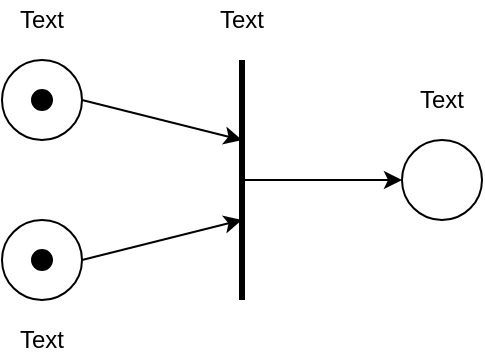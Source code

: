 <mxfile version="10.6.3" type="google"><diagram id="-qBXlGIzwd3Jfx4VedJ0" name="Template"><mxGraphModel dx="638" dy="420" grid="1" gridSize="10" guides="1" tooltips="1" connect="1" arrows="1" fold="1" page="1" pageScale="1" pageWidth="850" pageHeight="1100" math="0" shadow="0"><root><mxCell id="WFzQaLQOd3dbHzTaq5S6-0"/><mxCell id="WFzQaLQOd3dbHzTaq5S6-1" parent="WFzQaLQOd3dbHzTaq5S6-0"/><mxCell id="qLrpdCDTPq2o56jxIYmP-0" value="" style="endArrow=none;html=1;strokeWidth=3;" parent="WFzQaLQOd3dbHzTaq5S6-1" edge="1"><mxGeometry width="50" height="50" relative="1" as="geometry"><mxPoint x="160" y="240" as="sourcePoint"/><mxPoint x="160" y="120" as="targetPoint"/><Array as="points"/></mxGeometry></mxCell><mxCell id="qLrpdCDTPq2o56jxIYmP-1" value="" style="endArrow=classic;html=1;exitX=1;exitY=0.5;exitDx=0;exitDy=0;" parent="WFzQaLQOd3dbHzTaq5S6-1" source="qLrpdCDTPq2o56jxIYmP-10" edge="1"><mxGeometry width="50" height="50" relative="1" as="geometry"><mxPoint x="40" y="310" as="sourcePoint"/><mxPoint x="160" y="160" as="targetPoint"/></mxGeometry></mxCell><mxCell id="qLrpdCDTPq2o56jxIYmP-2" value="" style="endArrow=classic;html=1;exitX=1;exitY=0.5;exitDx=0;exitDy=0;" parent="WFzQaLQOd3dbHzTaq5S6-1" edge="1"><mxGeometry width="50" height="50" relative="1" as="geometry"><mxPoint x="80" y="220" as="sourcePoint"/><mxPoint x="160" y="200" as="targetPoint"/></mxGeometry></mxCell><mxCell id="qLrpdCDTPq2o56jxIYmP-3" value="" style="ellipse;whiteSpace=wrap;html=1;aspect=fixed;" parent="WFzQaLQOd3dbHzTaq5S6-1" vertex="1"><mxGeometry x="240" y="160" width="40" height="40" as="geometry"/></mxCell><mxCell id="qLrpdCDTPq2o56jxIYmP-4" value="" style="endArrow=classic;html=1;entryX=0;entryY=0.5;entryDx=0;entryDy=0;" parent="WFzQaLQOd3dbHzTaq5S6-1" target="qLrpdCDTPq2o56jxIYmP-3" edge="1"><mxGeometry width="50" height="50" relative="1" as="geometry"><mxPoint x="160" y="180" as="sourcePoint"/><mxPoint x="250" y="190" as="targetPoint"/></mxGeometry></mxCell><mxCell id="qLrpdCDTPq2o56jxIYmP-5" value="Text" style="text;html=1;strokeColor=none;fillColor=none;align=center;verticalAlign=middle;whiteSpace=wrap;rounded=0;" parent="WFzQaLQOd3dbHzTaq5S6-1" vertex="1"><mxGeometry x="40" y="250" width="40" height="20" as="geometry"/></mxCell><mxCell id="qLrpdCDTPq2o56jxIYmP-6" value="Text" style="text;html=1;strokeColor=none;fillColor=none;align=center;verticalAlign=middle;whiteSpace=wrap;rounded=0;" parent="WFzQaLQOd3dbHzTaq5S6-1" vertex="1"><mxGeometry x="40" y="90" width="40" height="20" as="geometry"/></mxCell><mxCell id="qLrpdCDTPq2o56jxIYmP-7" value="Text" style="text;html=1;strokeColor=none;fillColor=none;align=center;verticalAlign=middle;whiteSpace=wrap;rounded=0;" parent="WFzQaLQOd3dbHzTaq5S6-1" vertex="1"><mxGeometry x="140" y="90" width="40" height="20" as="geometry"/></mxCell><mxCell id="qLrpdCDTPq2o56jxIYmP-8" value="Text" style="text;html=1;strokeColor=none;fillColor=none;align=center;verticalAlign=middle;whiteSpace=wrap;rounded=0;" parent="WFzQaLQOd3dbHzTaq5S6-1" vertex="1"><mxGeometry x="240" y="130" width="40" height="20" as="geometry"/></mxCell><mxCell id="qLrpdCDTPq2o56jxIYmP-9" value="" style="group" parent="WFzQaLQOd3dbHzTaq5S6-1" vertex="1" connectable="0"><mxGeometry x="40" y="120" width="40" height="40" as="geometry"/></mxCell><mxCell id="qLrpdCDTPq2o56jxIYmP-10" value="" style="ellipse;whiteSpace=wrap;html=1;aspect=fixed;" parent="qLrpdCDTPq2o56jxIYmP-9" vertex="1"><mxGeometry width="40" height="40" as="geometry"/></mxCell><mxCell id="qLrpdCDTPq2o56jxIYmP-11" value="" style="ellipse;whiteSpace=wrap;html=1;aspect=fixed;fillColor=#000000;" parent="qLrpdCDTPq2o56jxIYmP-9" vertex="1"><mxGeometry x="15" y="15" width="10" height="10" as="geometry"/></mxCell><mxCell id="qLrpdCDTPq2o56jxIYmP-12" value="" style="group" parent="WFzQaLQOd3dbHzTaq5S6-1" vertex="1" connectable="0"><mxGeometry x="40" y="200" width="40" height="40" as="geometry"/></mxCell><mxCell id="qLrpdCDTPq2o56jxIYmP-13" value="" style="ellipse;whiteSpace=wrap;html=1;aspect=fixed;" parent="qLrpdCDTPq2o56jxIYmP-12" vertex="1"><mxGeometry width="40" height="40" as="geometry"/></mxCell><mxCell id="qLrpdCDTPq2o56jxIYmP-14" value="" style="ellipse;whiteSpace=wrap;html=1;aspect=fixed;fillColor=#000000;" parent="qLrpdCDTPq2o56jxIYmP-12" vertex="1"><mxGeometry x="15" y="15" width="10" height="10" as="geometry"/></mxCell></root></mxGraphModel></diagram><diagram id="-3jvEsAi47qxrFHPB4uB" name="01"><mxGraphModel dx="638" dy="420" grid="1" gridSize="10" guides="1" tooltips="1" connect="1" arrows="1" fold="1" page="1" pageScale="1" pageWidth="850" pageHeight="1100" math="0" shadow="0"><root><mxCell id="0"/><mxCell id="1" parent="0"/><mxCell id="coU-QcHPTy469-3dpALv-1" value="" style="endArrow=none;html=1;strokeWidth=3;shadow=0;" parent="1" edge="1"><mxGeometry width="50" height="50" relative="1" as="geometry"><mxPoint x="159.5" y="240" as="sourcePoint"/><mxPoint x="159.5" y="120" as="targetPoint"/><Array as="points"/></mxGeometry></mxCell><mxCell id="coU-QcHPTy469-3dpALv-2" value="" style="endArrow=classic;html=1;exitX=1;exitY=0.5;exitDx=0;exitDy=0;shadow=0;" parent="1" source="coU-QcHPTy469-3dpALv-11" edge="1"><mxGeometry width="50" height="50" relative="1" as="geometry"><mxPoint x="40" y="310" as="sourcePoint"/><mxPoint x="160" y="160" as="targetPoint"/></mxGeometry></mxCell><mxCell id="coU-QcHPTy469-3dpALv-3" value="" style="endArrow=classic;html=1;exitX=1;exitY=0.5;exitDx=0;exitDy=0;shadow=0;" parent="1" edge="1"><mxGeometry width="50" height="50" relative="1" as="geometry"><mxPoint x="80" y="220" as="sourcePoint"/><mxPoint x="160" y="200" as="targetPoint"/></mxGeometry></mxCell><mxCell id="coU-QcHPTy469-3dpALv-4" value="" style="ellipse;whiteSpace=wrap;html=1;aspect=fixed;shadow=0;" parent="1" vertex="1"><mxGeometry x="240" y="160" width="40" height="40" as="geometry"/></mxCell><mxCell id="coU-QcHPTy469-3dpALv-5" value="" style="endArrow=classic;html=1;entryX=0;entryY=0.5;entryDx=0;entryDy=0;shadow=0;" parent="1" target="coU-QcHPTy469-3dpALv-4" edge="1"><mxGeometry width="50" height="50" relative="1" as="geometry"><mxPoint x="160" y="180" as="sourcePoint"/><mxPoint x="250" y="190" as="targetPoint"/></mxGeometry></mxCell><mxCell id="coU-QcHPTy469-3dpALv-6" value="AplplicationForm&lt;br&gt;&lt;br&gt;" style="text;html=1;strokeColor=none;fillColor=none;align=center;verticalAlign=middle;whiteSpace=wrap;rounded=0;shadow=0;" parent="1" vertex="1"><mxGeometry x="40" y="250" width="40" height="20" as="geometry"/></mxCell><mxCell id="coU-QcHPTy469-3dpALv-7" value="GU" style="text;html=1;strokeColor=none;fillColor=none;align=center;verticalAlign=middle;whiteSpace=wrap;rounded=0;shadow=0;" parent="1" vertex="1"><mxGeometry x="40" y="90" width="40" height="20" as="geometry"/></mxCell><mxCell id="coU-QcHPTy469-3dpALv-8" value="Apply" style="text;html=1;strokeColor=none;fillColor=none;align=center;verticalAlign=middle;whiteSpace=wrap;rounded=0;shadow=0;" parent="1" vertex="1"><mxGeometry x="140" y="90" width="40" height="20" as="geometry"/></mxCell><mxCell id="coU-QcHPTy469-3dpALv-9" value="PendingApplications&lt;br&gt;" style="text;html=1;strokeColor=none;fillColor=none;align=center;verticalAlign=middle;whiteSpace=wrap;rounded=0;shadow=0;" parent="1" vertex="1"><mxGeometry x="250" y="135" width="40" height="20" as="geometry"/></mxCell><mxCell id="coU-QcHPTy469-3dpALv-10" value="" style="group;shadow=0;" parent="1" vertex="1" connectable="0"><mxGeometry x="40" y="120" width="40" height="40" as="geometry"/></mxCell><mxCell id="coU-QcHPTy469-3dpALv-11" value="" style="ellipse;whiteSpace=wrap;html=1;aspect=fixed;shadow=0;" parent="coU-QcHPTy469-3dpALv-10" vertex="1"><mxGeometry width="40" height="40" as="geometry"/></mxCell><mxCell id="coU-QcHPTy469-3dpALv-12" value="" style="group;shadow=0;" parent="1" vertex="1" connectable="0"><mxGeometry x="40" y="200" width="40" height="40" as="geometry"/></mxCell><mxCell id="coU-QcHPTy469-3dpALv-13" value="" style="ellipse;whiteSpace=wrap;html=1;aspect=fixed;shadow=0;" parent="coU-QcHPTy469-3dpALv-12" vertex="1"><mxGeometry width="40" height="40" as="geometry"/></mxCell><mxCell id="coU-QcHPTy469-3dpALv-14" value="" style="ellipse;whiteSpace=wrap;html=1;aspect=fixed;fillColor=#000000;shadow=0;" parent="coU-QcHPTy469-3dpALv-12" vertex="1"><mxGeometry x="15" y="15" width="10" height="10" as="geometry"/></mxCell><mxCell id="coU-QcHPTy469-3dpALv-15" value="" style="ellipse;whiteSpace=wrap;html=1;aspect=fixed;fillColor=#000000;shadow=0;" parent="1" vertex="1"><mxGeometry x="55" y="135" width="10" height="10" as="geometry"/></mxCell><mxCell id="coU-QcHPTy469-3dpALv-16" value="" style="curved=1;endArrow=classic;html=1;entryX=0.75;entryY=-0.05;entryDx=0;entryDy=0;entryPerimeter=0;shadow=0;" parent="1" edge="1"><mxGeometry width="50" height="50" relative="1" as="geometry"><mxPoint x="170" y="170" as="sourcePoint"/><mxPoint x="80" y="128" as="targetPoint"/><Array as="points"><mxPoint x="190" y="170"/><mxPoint x="205" y="160"/><mxPoint x="220" y="128"/><mxPoint x="220" y="110"/><mxPoint x="220" y="90"/><mxPoint x="170" y="60"/><mxPoint x="120" y="90"/></Array></mxGeometry></mxCell><mxCell id="coU-QcHPTy469-3dpALv-17" value="" style="curved=1;endArrow=classic;html=1;shadow=0;entryX=1;entryY=1;entryDx=0;entryDy=0;" parent="1" target="coU-QcHPTy469-3dpALv-13" edge="1"><mxGeometry width="50" height="50" relative="1" as="geometry"><mxPoint x="160" y="200" as="sourcePoint"/><mxPoint x="160" y="270" as="targetPoint"/><Array as="points"><mxPoint x="220" y="270"/><mxPoint x="150" y="290"/></Array></mxGeometry></mxCell></root></mxGraphModel></diagram><diagram id="nwVMKAfI1ViGCXnvG4_k" name="02"><mxGraphModel dx="638" dy="420" grid="1" gridSize="10" guides="1" tooltips="1" connect="1" arrows="1" fold="1" page="1" pageScale="1" pageWidth="850" pageHeight="1100" math="0" shadow="0"><root><mxCell id="r-6OgxnHVdUyf5MY1HCh-0"/><mxCell id="r-6OgxnHVdUyf5MY1HCh-1" parent="r-6OgxnHVdUyf5MY1HCh-0"/><mxCell id="r-6OgxnHVdUyf5MY1HCh-2" value="" style="endArrow=none;html=1;strokeWidth=3;shadow=0;" parent="r-6OgxnHVdUyf5MY1HCh-1" edge="1"><mxGeometry width="50" height="50" relative="1" as="geometry"><mxPoint x="160" y="340" as="sourcePoint"/><mxPoint x="160" y="120" as="targetPoint"/><Array as="points"/></mxGeometry></mxCell><mxCell id="r-6OgxnHVdUyf5MY1HCh-3" value="" style="endArrow=classic;html=1;exitX=1;exitY=0.5;exitDx=0;exitDy=0;shadow=0;" parent="r-6OgxnHVdUyf5MY1HCh-1" edge="1" source="r-6OgxnHVdUyf5MY1HCh-12"><mxGeometry width="50" height="50" relative="1" as="geometry"><mxPoint x="40" y="310" as="sourcePoint"/><mxPoint x="160" y="160" as="targetPoint"/></mxGeometry></mxCell><mxCell id="r-6OgxnHVdUyf5MY1HCh-4" value="" style="endArrow=classic;html=1;exitX=1;exitY=0.5;exitDx=0;exitDy=0;shadow=0;" parent="r-6OgxnHVdUyf5MY1HCh-1" edge="1"><mxGeometry width="50" height="50" relative="1" as="geometry"><mxPoint x="80" y="220" as="sourcePoint"/><mxPoint x="160" y="200" as="targetPoint"/></mxGeometry></mxCell><mxCell id="r-6OgxnHVdUyf5MY1HCh-5" value="" style="ellipse;whiteSpace=wrap;html=1;aspect=fixed;shadow=0;" parent="r-6OgxnHVdUyf5MY1HCh-1" vertex="1"><mxGeometry x="240" y="160" width="40" height="40" as="geometry"/></mxCell><mxCell id="r-6OgxnHVdUyf5MY1HCh-6" value="" style="endArrow=classic;html=1;entryX=0;entryY=0.5;entryDx=0;entryDy=0;shadow=0;" parent="r-6OgxnHVdUyf5MY1HCh-1" target="r-6OgxnHVdUyf5MY1HCh-5" edge="1"><mxGeometry width="50" height="50" relative="1" as="geometry"><mxPoint x="160" y="180" as="sourcePoint"/><mxPoint x="250" y="190" as="targetPoint"/></mxGeometry></mxCell><mxCell id="r-6OgxnHVdUyf5MY1HCh-7" value="SearchCriteria" style="text;html=1;strokeColor=none;fillColor=none;align=center;verticalAlign=middle;whiteSpace=wrap;rounded=0;shadow=0;" parent="r-6OgxnHVdUyf5MY1HCh-1" vertex="1"><mxGeometry x="40" y="250" width="40" height="20" as="geometry"/></mxCell><mxCell id="r-6OgxnHVdUyf5MY1HCh-8" value="GU/OU" style="text;html=1;strokeColor=none;fillColor=none;align=center;verticalAlign=middle;whiteSpace=wrap;rounded=0;shadow=0;" parent="r-6OgxnHVdUyf5MY1HCh-1" vertex="1"><mxGeometry x="40" y="90" width="40" height="20" as="geometry"/></mxCell><mxCell id="r-6OgxnHVdUyf5MY1HCh-9" value="SearchSuccess&lt;br&gt;" style="text;html=1;strokeColor=none;fillColor=none;align=center;verticalAlign=middle;whiteSpace=wrap;rounded=0;shadow=0;" parent="r-6OgxnHVdUyf5MY1HCh-1" vertex="1"><mxGeometry x="145" y="100" width="40" height="20" as="geometry"/></mxCell><mxCell id="r-6OgxnHVdUyf5MY1HCh-10" value="RelatedItems&lt;br&gt;" style="text;html=1;strokeColor=none;fillColor=none;align=center;verticalAlign=middle;whiteSpace=wrap;rounded=0;shadow=0;" parent="r-6OgxnHVdUyf5MY1HCh-1" vertex="1"><mxGeometry x="240" y="130" width="40" height="20" as="geometry"/></mxCell><mxCell id="r-6OgxnHVdUyf5MY1HCh-11" value="" style="group;shadow=0;" parent="r-6OgxnHVdUyf5MY1HCh-1" vertex="1" connectable="0"><mxGeometry x="40" y="120" width="40" height="40" as="geometry"/></mxCell><mxCell id="r-6OgxnHVdUyf5MY1HCh-12" value="" style="ellipse;whiteSpace=wrap;html=1;aspect=fixed;shadow=0;" parent="r-6OgxnHVdUyf5MY1HCh-11" vertex="1"><mxGeometry width="40" height="40" as="geometry"/></mxCell><mxCell id="r-6OgxnHVdUyf5MY1HCh-13" value="" style="ellipse;whiteSpace=wrap;html=1;aspect=fixed;fillColor=#000000;shadow=0;" parent="r-6OgxnHVdUyf5MY1HCh-11" vertex="1"><mxGeometry x="15" y="15" width="10" height="10" as="geometry"/></mxCell><mxCell id="r-6OgxnHVdUyf5MY1HCh-14" value="" style="group;shadow=0;" parent="r-6OgxnHVdUyf5MY1HCh-1" vertex="1" connectable="0"><mxGeometry x="40" y="200" width="40" height="40" as="geometry"/></mxCell><mxCell id="r-6OgxnHVdUyf5MY1HCh-15" value="" style="ellipse;whiteSpace=wrap;html=1;aspect=fixed;shadow=0;" parent="r-6OgxnHVdUyf5MY1HCh-14" vertex="1"><mxGeometry width="40" height="40" as="geometry"/></mxCell><mxCell id="r-6OgxnHVdUyf5MY1HCh-16" value="" style="ellipse;whiteSpace=wrap;html=1;aspect=fixed;fillColor=#000000;shadow=0;" parent="r-6OgxnHVdUyf5MY1HCh-14" vertex="1"><mxGeometry x="15" y="15" width="10" height="10" as="geometry"/></mxCell><mxCell id="r-6OgxnHVdUyf5MY1HCh-17" value="" style="ellipse;whiteSpace=wrap;html=1;aspect=fixed;shadow=0;" parent="r-6OgxnHVdUyf5MY1HCh-1" vertex="1"><mxGeometry x="50" y="295" width="40" height="40" as="geometry"/></mxCell><mxCell id="r-6OgxnHVdUyf5MY1HCh-18" value="" style="ellipse;whiteSpace=wrap;html=1;aspect=fixed;fillColor=#000000;shadow=0;" parent="r-6OgxnHVdUyf5MY1HCh-1" vertex="1"><mxGeometry x="65" y="310" width="10" height="10" as="geometry"/></mxCell><mxCell id="r-6OgxnHVdUyf5MY1HCh-19" value="Auction&lt;br&gt;(DB)&lt;br&gt;" style="text;html=1;resizable=0;points=[];autosize=1;align=left;verticalAlign=top;spacingTop=-4;shadow=0;" parent="r-6OgxnHVdUyf5MY1HCh-1" vertex="1"><mxGeometry x="35" y="335" width="60" height="30" as="geometry"/></mxCell><mxCell id="r-6OgxnHVdUyf5MY1HCh-20" value="" style="endArrow=classic;html=1;shadow=0;" parent="r-6OgxnHVdUyf5MY1HCh-1" edge="1"><mxGeometry width="50" height="50" relative="1" as="geometry"><mxPoint x="90" y="315" as="sourcePoint"/><mxPoint x="160" y="240" as="targetPoint"/></mxGeometry></mxCell><mxCell id="r-6OgxnHVdUyf5MY1HCh-21" value="" style="curved=1;endArrow=classic;html=1;shadow=0;entryX=1;entryY=1;entryDx=0;entryDy=0;" parent="r-6OgxnHVdUyf5MY1HCh-1" target="r-6OgxnHVdUyf5MY1HCh-17" edge="1"><mxGeometry width="50" height="50" relative="1" as="geometry"><mxPoint x="170" y="240" as="sourcePoint"/><mxPoint x="134" y="284" as="targetPoint"/><Array as="points"><mxPoint x="280" y="320"/><mxPoint x="190" y="440"/></Array></mxGeometry></mxCell><mxCell id="r-6OgxnHVdUyf5MY1HCh-22" value="" style="curved=1;endArrow=classic;html=1;entryX=1;entryY=0;entryDx=0;entryDy=0;shadow=0;" parent="r-6OgxnHVdUyf5MY1HCh-1" edge="1" target="r-6OgxnHVdUyf5MY1HCh-12"><mxGeometry width="50" height="50" relative="1" as="geometry"><mxPoint x="160" y="160" as="sourcePoint"/><mxPoint x="90" y="138" as="targetPoint"/><Array as="points"><mxPoint x="190" y="170"/><mxPoint x="210" y="150"/><mxPoint x="220" y="120"/><mxPoint x="250" y="70"/><mxPoint x="180" y="70"/><mxPoint x="90" y="70"/></Array></mxGeometry></mxCell><mxCell id="r-6OgxnHVdUyf5MY1HCh-23" value="" style="endArrow=none;html=1;strokeWidth=3;shadow=0;" parent="r-6OgxnHVdUyf5MY1HCh-1" edge="1"><mxGeometry width="50" height="50" relative="1" as="geometry"><mxPoint x="472.5" y="338" as="sourcePoint"/><mxPoint x="472.5" y="118" as="targetPoint"/><Array as="points"/></mxGeometry></mxCell><mxCell id="r-6OgxnHVdUyf5MY1HCh-24" value="" style="endArrow=classic;html=1;exitX=1;exitY=0.5;exitDx=0;exitDy=0;shadow=0;" parent="r-6OgxnHVdUyf5MY1HCh-1" edge="1" source="r-6OgxnHVdUyf5MY1HCh-31"><mxGeometry width="50" height="50" relative="1" as="geometry"><mxPoint x="352.5" y="308" as="sourcePoint"/><mxPoint x="472.5" y="158" as="targetPoint"/></mxGeometry></mxCell><mxCell id="r-6OgxnHVdUyf5MY1HCh-25" value="" style="endArrow=classic;html=1;exitX=1;exitY=0.5;exitDx=0;exitDy=0;shadow=0;" parent="r-6OgxnHVdUyf5MY1HCh-1" edge="1"><mxGeometry width="50" height="50" relative="1" as="geometry"><mxPoint x="392.5" y="218" as="sourcePoint"/><mxPoint x="472.5" y="198" as="targetPoint"/></mxGeometry></mxCell><mxCell id="r-6OgxnHVdUyf5MY1HCh-26" value="" style="ellipse;whiteSpace=wrap;html=1;aspect=fixed;shadow=0;" parent="r-6OgxnHVdUyf5MY1HCh-1" vertex="1"><mxGeometry x="552.5" y="158" width="40" height="40" as="geometry"/></mxCell><mxCell id="r-6OgxnHVdUyf5MY1HCh-27" value="" style="endArrow=classic;html=1;entryX=0;entryY=0.5;entryDx=0;entryDy=0;shadow=0;" parent="r-6OgxnHVdUyf5MY1HCh-1" target="r-6OgxnHVdUyf5MY1HCh-26" edge="1"><mxGeometry width="50" height="50" relative="1" as="geometry"><mxPoint x="472.5" y="178" as="sourcePoint"/><mxPoint x="562.5" y="188" as="targetPoint"/></mxGeometry></mxCell><mxCell id="r-6OgxnHVdUyf5MY1HCh-28" value="SearchCriteria&lt;br&gt;" style="text;html=1;strokeColor=none;fillColor=none;align=center;verticalAlign=middle;whiteSpace=wrap;rounded=0;shadow=0;" parent="r-6OgxnHVdUyf5MY1HCh-1" vertex="1"><mxGeometry x="352.5" y="248" width="40" height="20" as="geometry"/></mxCell><mxCell id="r-6OgxnHVdUyf5MY1HCh-29" value="ErrorMessage&lt;br&gt;" style="text;html=1;strokeColor=none;fillColor=none;align=center;verticalAlign=middle;whiteSpace=wrap;rounded=0;shadow=0;" parent="r-6OgxnHVdUyf5MY1HCh-1" vertex="1"><mxGeometry x="552.5" y="128" width="40" height="20" as="geometry"/></mxCell><mxCell id="r-6OgxnHVdUyf5MY1HCh-30" value="" style="group;shadow=0;" parent="r-6OgxnHVdUyf5MY1HCh-1" vertex="1" connectable="0"><mxGeometry x="352.5" y="118" width="40" height="40" as="geometry"/></mxCell><mxCell id="r-6OgxnHVdUyf5MY1HCh-31" value="" style="ellipse;whiteSpace=wrap;html=1;aspect=fixed;shadow=0;" parent="r-6OgxnHVdUyf5MY1HCh-30" vertex="1"><mxGeometry width="40" height="40" as="geometry"/></mxCell><mxCell id="r-6OgxnHVdUyf5MY1HCh-32" value="" style="ellipse;whiteSpace=wrap;html=1;aspect=fixed;fillColor=#000000;shadow=0;" parent="r-6OgxnHVdUyf5MY1HCh-30" vertex="1"><mxGeometry x="15" y="15" width="10" height="10" as="geometry"/></mxCell><mxCell id="r-6OgxnHVdUyf5MY1HCh-33" value="" style="group;shadow=0;" parent="r-6OgxnHVdUyf5MY1HCh-1" vertex="1" connectable="0"><mxGeometry x="352.5" y="198" width="40" height="40" as="geometry"/></mxCell><mxCell id="r-6OgxnHVdUyf5MY1HCh-34" value="" style="ellipse;whiteSpace=wrap;html=1;aspect=fixed;shadow=0;" parent="r-6OgxnHVdUyf5MY1HCh-33" vertex="1"><mxGeometry width="40" height="40" as="geometry"/></mxCell><mxCell id="r-6OgxnHVdUyf5MY1HCh-35" value="" style="ellipse;whiteSpace=wrap;html=1;aspect=fixed;fillColor=#000000;shadow=0;" parent="r-6OgxnHVdUyf5MY1HCh-33" vertex="1"><mxGeometry x="15" y="15" width="10" height="10" as="geometry"/></mxCell><mxCell id="r-6OgxnHVdUyf5MY1HCh-36" value="" style="ellipse;whiteSpace=wrap;html=1;aspect=fixed;shadow=0;" parent="r-6OgxnHVdUyf5MY1HCh-1" vertex="1"><mxGeometry x="362.5" y="293" width="40" height="40" as="geometry"/></mxCell><mxCell id="r-6OgxnHVdUyf5MY1HCh-37" value="" style="ellipse;whiteSpace=wrap;html=1;aspect=fixed;fillColor=#000000;shadow=0;" parent="r-6OgxnHVdUyf5MY1HCh-1" vertex="1"><mxGeometry x="377.5" y="308" width="10" height="10" as="geometry"/></mxCell><mxCell id="r-6OgxnHVdUyf5MY1HCh-38" value="Auction&lt;br&gt;(DB)&lt;br&gt;" style="text;html=1;resizable=0;points=[];autosize=1;align=left;verticalAlign=top;spacingTop=-4;shadow=0;" parent="r-6OgxnHVdUyf5MY1HCh-1" vertex="1"><mxGeometry x="347.5" y="333" width="60" height="30" as="geometry"/></mxCell><mxCell id="r-6OgxnHVdUyf5MY1HCh-39" value="" style="endArrow=classic;html=1;shadow=0;" parent="r-6OgxnHVdUyf5MY1HCh-1" edge="1"><mxGeometry width="50" height="50" relative="1" as="geometry"><mxPoint x="402.5" y="313" as="sourcePoint"/><mxPoint x="472.5" y="238" as="targetPoint"/></mxGeometry></mxCell><mxCell id="r-6OgxnHVdUyf5MY1HCh-40" value="" style="curved=1;endArrow=classic;html=1;shadow=0;entryX=1;entryY=1;entryDx=0;entryDy=0;" parent="r-6OgxnHVdUyf5MY1HCh-1" target="r-6OgxnHVdUyf5MY1HCh-36" edge="1"><mxGeometry width="50" height="50" relative="1" as="geometry"><mxPoint x="472.5" y="238" as="sourcePoint"/><mxPoint x="446.5" y="282" as="targetPoint"/><Array as="points"><mxPoint x="592.5" y="318"/><mxPoint x="502.5" y="438"/></Array></mxGeometry></mxCell><mxCell id="r-6OgxnHVdUyf5MY1HCh-41" value="" style="curved=1;endArrow=classic;html=1;entryX=1.052;entryY=1.409;entryDx=0;entryDy=0;shadow=0;entryPerimeter=0;" parent="r-6OgxnHVdUyf5MY1HCh-1" edge="1" target="r-6OgxnHVdUyf5MY1HCh-42"><mxGeometry width="50" height="50" relative="1" as="geometry"><mxPoint x="472.5" y="158" as="sourcePoint"/><mxPoint x="402.5" y="136" as="targetPoint"/><Array as="points"><mxPoint x="502.5" y="168"/><mxPoint x="522.5" y="148"/><mxPoint x="532.5" y="118"/><mxPoint x="562.5" y="68"/><mxPoint x="492.5" y="68"/><mxPoint x="402.5" y="68"/></Array></mxGeometry></mxCell><mxCell id="r-6OgxnHVdUyf5MY1HCh-42" value="GU/OU" style="text;html=1;strokeColor=none;fillColor=none;align=center;verticalAlign=middle;whiteSpace=wrap;rounded=0;shadow=0;" parent="r-6OgxnHVdUyf5MY1HCh-1" vertex="1"><mxGeometry x="347.5" y="98" width="40" height="20" as="geometry"/></mxCell><mxCell id="r-6OgxnHVdUyf5MY1HCh-43" value="SearchFailure&lt;br&gt;" style="text;html=1;strokeColor=none;fillColor=none;align=center;verticalAlign=middle;whiteSpace=wrap;rounded=0;shadow=0;" parent="r-6OgxnHVdUyf5MY1HCh-1" vertex="1"><mxGeometry x="447.5" y="88" width="40" height="20" as="geometry"/></mxCell></root></mxGraphModel></diagram><diagram id="mYo-LvFGbQbsFwqTPw_v" name="03"><mxGraphModel dx="638" dy="420" grid="1" gridSize="10" guides="1" tooltips="1" connect="1" arrows="1" fold="1" page="1" pageScale="1" pageWidth="850" pageHeight="1100" math="0" shadow="0"><root><mxCell id="EyIogiQDGN21eMC_5e-z-0"/><mxCell id="EyIogiQDGN21eMC_5e-z-1" parent="EyIogiQDGN21eMC_5e-z-0"/><mxCell id="EyIogiQDGN21eMC_5e-z-2" value="" style="endArrow=none;html=1;strokeWidth=3;shadow=0;" parent="EyIogiQDGN21eMC_5e-z-1" edge="1"><mxGeometry width="50" height="50" relative="1" as="geometry"><mxPoint x="160" y="240" as="sourcePoint"/><mxPoint x="160" y="120" as="targetPoint"/><Array as="points"/></mxGeometry></mxCell><mxCell id="EyIogiQDGN21eMC_5e-z-3" value="" style="endArrow=classic;html=1;exitX=1;exitY=0.5;exitDx=0;exitDy=0;shadow=0;" parent="EyIogiQDGN21eMC_5e-z-1" source="EyIogiQDGN21eMC_5e-z-12" edge="1"><mxGeometry width="50" height="50" relative="1" as="geometry"><mxPoint x="40" y="310" as="sourcePoint"/><mxPoint x="160" y="160" as="targetPoint"/></mxGeometry></mxCell><mxCell id="EyIogiQDGN21eMC_5e-z-4" value="" style="endArrow=classic;html=1;exitX=1;exitY=0.5;exitDx=0;exitDy=0;shadow=0;" parent="EyIogiQDGN21eMC_5e-z-1" edge="1"><mxGeometry width="50" height="50" relative="1" as="geometry"><mxPoint x="80" y="220" as="sourcePoint"/><mxPoint x="160" y="200" as="targetPoint"/></mxGeometry></mxCell><mxCell id="EyIogiQDGN21eMC_5e-z-5" value="" style="ellipse;whiteSpace=wrap;html=1;aspect=fixed;shadow=0;" parent="EyIogiQDGN21eMC_5e-z-1" vertex="1"><mxGeometry x="240" y="160" width="40" height="40" as="geometry"/></mxCell><mxCell id="EyIogiQDGN21eMC_5e-z-6" value="" style="endArrow=classic;html=1;entryX=0;entryY=0.5;entryDx=0;entryDy=0;shadow=0;" parent="EyIogiQDGN21eMC_5e-z-1" target="EyIogiQDGN21eMC_5e-z-5" edge="1"><mxGeometry width="50" height="50" relative="1" as="geometry"><mxPoint x="160" y="180" as="sourcePoint"/><mxPoint x="250" y="190" as="targetPoint"/></mxGeometry></mxCell><mxCell id="EyIogiQDGN21eMC_5e-z-7" value="User'sBId" style="text;html=1;strokeColor=none;fillColor=none;align=center;verticalAlign=middle;whiteSpace=wrap;rounded=0;shadow=0;" parent="EyIogiQDGN21eMC_5e-z-1" vertex="1"><mxGeometry x="40" y="250" width="40" height="20" as="geometry"/></mxCell><mxCell id="EyIogiQDGN21eMC_5e-z-8" value="OU" style="text;html=1;strokeColor=none;fillColor=none;align=center;verticalAlign=middle;whiteSpace=wrap;rounded=0;shadow=0;" parent="EyIogiQDGN21eMC_5e-z-1" vertex="1"><mxGeometry x="40" y="90" width="40" height="20" as="geometry"/></mxCell><mxCell id="EyIogiQDGN21eMC_5e-z-9" value="PlaceBid" style="text;html=1;strokeColor=none;fillColor=none;align=center;verticalAlign=middle;whiteSpace=wrap;rounded=0;shadow=0;" parent="EyIogiQDGN21eMC_5e-z-1" vertex="1"><mxGeometry x="140" y="90" width="40" height="20" as="geometry"/></mxCell><mxCell id="EyIogiQDGN21eMC_5e-z-10" value="BidPlacedMessage+TIme" style="text;html=1;strokeColor=none;fillColor=none;align=center;verticalAlign=middle;whiteSpace=wrap;rounded=0;shadow=0;" parent="EyIogiQDGN21eMC_5e-z-1" vertex="1"><mxGeometry x="280" y="135" width="40" height="20" as="geometry"/></mxCell><mxCell id="EyIogiQDGN21eMC_5e-z-11" value="" style="group;shadow=0;" parent="EyIogiQDGN21eMC_5e-z-1" vertex="1" connectable="0"><mxGeometry x="40" y="120" width="40" height="40" as="geometry"/></mxCell><mxCell id="EyIogiQDGN21eMC_5e-z-12" value="" style="ellipse;whiteSpace=wrap;html=1;aspect=fixed;shadow=0;" parent="EyIogiQDGN21eMC_5e-z-11" vertex="1"><mxGeometry width="40" height="40" as="geometry"/></mxCell><mxCell id="EyIogiQDGN21eMC_5e-z-13" value="" style="ellipse;whiteSpace=wrap;html=1;aspect=fixed;fillColor=#000000;shadow=0;" parent="EyIogiQDGN21eMC_5e-z-11" vertex="1"><mxGeometry x="15" y="15" width="10" height="10" as="geometry"/></mxCell><mxCell id="EyIogiQDGN21eMC_5e-z-14" value="" style="group;shadow=0;" parent="EyIogiQDGN21eMC_5e-z-1" vertex="1" connectable="0"><mxGeometry x="40" y="200" width="40" height="40" as="geometry"/></mxCell><mxCell id="EyIogiQDGN21eMC_5e-z-15" value="" style="ellipse;whiteSpace=wrap;html=1;aspect=fixed;shadow=0;" parent="EyIogiQDGN21eMC_5e-z-14" vertex="1"><mxGeometry width="40" height="40" as="geometry"/></mxCell><mxCell id="EyIogiQDGN21eMC_5e-z-16" value="" style="ellipse;whiteSpace=wrap;html=1;aspect=fixed;fillColor=#000000;shadow=0;" parent="EyIogiQDGN21eMC_5e-z-14" vertex="1"><mxGeometry x="15" y="15" width="10" height="10" as="geometry"/></mxCell><mxCell id="EyIogiQDGN21eMC_5e-z-17" value="" style="endArrow=classic;html=1;shadow=0;entryX=-0.025;entryY=0.25;entryDx=0;entryDy=0;entryPerimeter=0;" parent="EyIogiQDGN21eMC_5e-z-1" target="EyIogiQDGN21eMC_5e-z-18" edge="1"><mxGeometry width="50" height="50" relative="1" as="geometry"><mxPoint x="160" y="195" as="sourcePoint"/><mxPoint x="250" y="270" as="targetPoint"/></mxGeometry></mxCell><mxCell id="EyIogiQDGN21eMC_5e-z-18" value="" style="ellipse;whiteSpace=wrap;html=1;aspect=fixed;shadow=0;" parent="EyIogiQDGN21eMC_5e-z-1" vertex="1"><mxGeometry x="250" y="250" width="40" height="40" as="geometry"/></mxCell><mxCell id="EyIogiQDGN21eMC_5e-z-19" value="Bids (DB)" style="text;html=1;resizable=0;points=[];autosize=1;align=left;verticalAlign=top;spacingTop=-4;shadow=0;" parent="EyIogiQDGN21eMC_5e-z-1" vertex="1"><mxGeometry x="245" y="225" width="70" height="20" as="geometry"/></mxCell><mxCell id="EyIogiQDGN21eMC_5e-z-20" value="Did not do #5 in bulleted list in Phase 1 Diagram." style="text;html=1;resizable=0;points=[];autosize=1;align=left;verticalAlign=top;spacingTop=-4;shadow=0;" parent="EyIogiQDGN21eMC_5e-z-1" vertex="1"><mxGeometry x="109" y="364" width="270" height="20" as="geometry"/></mxCell><mxCell id="EyIogiQDGN21eMC_5e-z-21" value="" style="curved=1;endArrow=classic;html=1;entryX=0.75;entryY=-0.05;entryDx=0;entryDy=0;entryPerimeter=0;shadow=0;" parent="EyIogiQDGN21eMC_5e-z-1" edge="1"><mxGeometry width="50" height="50" relative="1" as="geometry"><mxPoint x="160" y="160" as="sourcePoint"/><mxPoint x="80" y="128" as="targetPoint"/><Array as="points"><mxPoint x="190" y="170"/><mxPoint x="205" y="160"/><mxPoint x="220" y="128"/><mxPoint x="220" y="110"/><mxPoint x="220" y="90"/><mxPoint x="170" y="60"/><mxPoint x="120" y="90"/></Array></mxGeometry></mxCell></root></mxGraphModel></diagram><diagram id="DxuUYnoTiX32g4QsAPD-" name="04"><mxGraphModel dx="638" dy="420" grid="1" gridSize="10" guides="1" tooltips="1" connect="1" arrows="1" fold="1" page="1" pageScale="1" pageWidth="850" pageHeight="1100" math="0" shadow="0"><root><mxCell id="Ru-5X--qgILST0aimQ2w-0"/><mxCell id="Ru-5X--qgILST0aimQ2w-1" parent="Ru-5X--qgILST0aimQ2w-0"/><mxCell id="Ru-5X--qgILST0aimQ2w-2" value="" style="endArrow=none;html=1;strokeWidth=3;shadow=0;" parent="Ru-5X--qgILST0aimQ2w-1" edge="1"><mxGeometry width="50" height="50" relative="1" as="geometry"><mxPoint x="160" y="250" as="sourcePoint"/><mxPoint x="160" y="120" as="targetPoint"/><Array as="points"/></mxGeometry></mxCell><mxCell id="Ru-5X--qgILST0aimQ2w-3" value="" style="endArrow=classic;html=1;exitX=1;exitY=0.5;exitDx=0;exitDy=0;shadow=0;" parent="Ru-5X--qgILST0aimQ2w-1" source="Ru-5X--qgILST0aimQ2w-14" edge="1"><mxGeometry width="50" height="50" relative="1" as="geometry"><mxPoint x="40" y="310" as="sourcePoint"/><mxPoint x="160" y="160" as="targetPoint"/></mxGeometry></mxCell><mxCell id="Ru-5X--qgILST0aimQ2w-4" value="" style="endArrow=classic;html=1;exitX=1;exitY=0.5;exitDx=0;exitDy=0;shadow=0;" parent="Ru-5X--qgILST0aimQ2w-1" edge="1"><mxGeometry width="50" height="50" relative="1" as="geometry"><mxPoint x="80" y="220" as="sourcePoint"/><mxPoint x="160" y="200" as="targetPoint"/></mxGeometry></mxCell><mxCell id="Ru-5X--qgILST0aimQ2w-5" value="" style="edgeStyle=orthogonalEdgeStyle;rounded=0;orthogonalLoop=1;jettySize=auto;html=1;shadow=0;" parent="Ru-5X--qgILST0aimQ2w-1" source="Ru-5X--qgILST0aimQ2w-6" edge="1"><mxGeometry relative="1" as="geometry"><mxPoint x="450" y="180" as="targetPoint"/></mxGeometry></mxCell><mxCell id="Ru-5X--qgILST0aimQ2w-6" value="" style="ellipse;whiteSpace=wrap;html=1;aspect=fixed;shadow=0;" parent="Ru-5X--qgILST0aimQ2w-1" vertex="1"><mxGeometry x="240" y="160" width="40" height="40" as="geometry"/></mxCell><mxCell id="Ru-5X--qgILST0aimQ2w-7" value="" style="ellipse;whiteSpace=wrap;html=1;aspect=fixed;shadow=0;" parent="Ru-5X--qgILST0aimQ2w-1" vertex="1"><mxGeometry x="450" y="160" width="40" height="40" as="geometry"/></mxCell><mxCell id="Ru-5X--qgILST0aimQ2w-8" value="" style="endArrow=classic;html=1;entryX=0;entryY=0.5;entryDx=0;entryDy=0;shadow=0;" parent="Ru-5X--qgILST0aimQ2w-1" target="Ru-5X--qgILST0aimQ2w-6" edge="1"><mxGeometry width="50" height="50" relative="1" as="geometry"><mxPoint x="160" y="180" as="sourcePoint"/><mxPoint x="250" y="190" as="targetPoint"/></mxGeometry></mxCell><mxCell id="Ru-5X--qgILST0aimQ2w-9" value="ItemInfo" style="text;html=1;strokeColor=none;fillColor=none;align=center;verticalAlign=middle;whiteSpace=wrap;rounded=0;shadow=0;" parent="Ru-5X--qgILST0aimQ2w-1" vertex="1"><mxGeometry x="40" y="250" width="40" height="20" as="geometry"/></mxCell><mxCell id="Ru-5X--qgILST0aimQ2w-10" value="OU" style="text;html=1;strokeColor=none;fillColor=none;align=center;verticalAlign=middle;whiteSpace=wrap;rounded=0;shadow=0;" parent="Ru-5X--qgILST0aimQ2w-1" vertex="1"><mxGeometry x="40" y="90" width="40" height="20" as="geometry"/></mxCell><mxCell id="Ru-5X--qgILST0aimQ2w-11" value="SubmitItemToSell&lt;br&gt;" style="text;html=1;strokeColor=none;fillColor=none;align=center;verticalAlign=middle;whiteSpace=wrap;rounded=0;shadow=0;" parent="Ru-5X--qgILST0aimQ2w-1" vertex="1"><mxGeometry x="140" y="90" width="40" height="20" as="geometry"/></mxCell><mxCell id="Ru-5X--qgILST0aimQ2w-12" value="SubmitedItem" style="text;html=1;strokeColor=none;fillColor=none;align=center;verticalAlign=middle;whiteSpace=wrap;rounded=0;shadow=0;" parent="Ru-5X--qgILST0aimQ2w-1" vertex="1"><mxGeometry x="240" y="130" width="40" height="20" as="geometry"/></mxCell><mxCell id="Ru-5X--qgILST0aimQ2w-13" value="" style="group;shadow=0;" parent="Ru-5X--qgILST0aimQ2w-1" vertex="1" connectable="0"><mxGeometry x="40" y="120" width="40" height="40" as="geometry"/></mxCell><mxCell id="Ru-5X--qgILST0aimQ2w-14" value="" style="ellipse;whiteSpace=wrap;html=1;aspect=fixed;shadow=0;" parent="Ru-5X--qgILST0aimQ2w-13" vertex="1"><mxGeometry width="40" height="40" as="geometry"/></mxCell><mxCell id="Ru-5X--qgILST0aimQ2w-15" value="" style="ellipse;whiteSpace=wrap;html=1;aspect=fixed;fillColor=#000000;shadow=0;" parent="Ru-5X--qgILST0aimQ2w-13" vertex="1"><mxGeometry x="15" y="15" width="10" height="10" as="geometry"/></mxCell><mxCell id="Ru-5X--qgILST0aimQ2w-16" value="" style="group;shadow=0;" parent="Ru-5X--qgILST0aimQ2w-1" vertex="1" connectable="0"><mxGeometry x="40" y="200" width="40" height="40" as="geometry"/></mxCell><mxCell id="Ru-5X--qgILST0aimQ2w-17" value="" style="ellipse;whiteSpace=wrap;html=1;aspect=fixed;shadow=0;" parent="Ru-5X--qgILST0aimQ2w-16" vertex="1"><mxGeometry width="40" height="40" as="geometry"/></mxCell><mxCell id="Ru-5X--qgILST0aimQ2w-18" value="" style="ellipse;whiteSpace=wrap;html=1;aspect=fixed;fillColor=#000000;shadow=0;" parent="Ru-5X--qgILST0aimQ2w-16" vertex="1"><mxGeometry x="15" y="15" width="10" height="10" as="geometry"/></mxCell><mxCell id="Ru-5X--qgILST0aimQ2w-19" value="" style="endArrow=none;html=1;strokeWidth=3;shadow=0;" parent="Ru-5X--qgILST0aimQ2w-1" edge="1"><mxGeometry width="50" height="50" relative="1" as="geometry"><mxPoint x="370" y="240" as="sourcePoint"/><mxPoint x="370" y="110" as="targetPoint"/><Array as="points"/></mxGeometry></mxCell><mxCell id="Ru-5X--qgILST0aimQ2w-20" value="AcceptItem" style="text;html=1;resizable=0;points=[];autosize=1;align=left;verticalAlign=top;spacingTop=-4;shadow=0;" parent="Ru-5X--qgILST0aimQ2w-1" vertex="1"><mxGeometry x="330" y="90" width="80" height="20" as="geometry"/></mxCell><mxCell id="Ru-5X--qgILST0aimQ2w-21" value="SU" style="text;html=1;strokeColor=none;fillColor=none;align=center;verticalAlign=middle;whiteSpace=wrap;rounded=0;shadow=0;" parent="Ru-5X--qgILST0aimQ2w-1" vertex="1"><mxGeometry x="240" y="235" width="40" height="20" as="geometry"/></mxCell><mxCell id="Ru-5X--qgILST0aimQ2w-22" value="" style="group;direction=west;shadow=0;" parent="Ru-5X--qgILST0aimQ2w-1" vertex="1" connectable="0"><mxGeometry x="240" y="265" width="40" height="40" as="geometry"/></mxCell><mxCell id="Ru-5X--qgILST0aimQ2w-23" value="" style="ellipse;whiteSpace=wrap;html=1;aspect=fixed;shadow=0;" parent="Ru-5X--qgILST0aimQ2w-22" vertex="1"><mxGeometry width="40" height="40" as="geometry"/></mxCell><mxCell id="Ru-5X--qgILST0aimQ2w-24" value="" style="ellipse;whiteSpace=wrap;html=1;aspect=fixed;fillColor=#000000;shadow=0;" parent="Ru-5X--qgILST0aimQ2w-22" vertex="1"><mxGeometry x="15" y="15" width="10" height="10" as="geometry"/></mxCell><mxCell id="Ru-5X--qgILST0aimQ2w-25" value="" style="endArrow=classic;html=1;shadow=0;exitX=1;exitY=0.5;exitDx=0;exitDy=0;" parent="Ru-5X--qgILST0aimQ2w-1" source="Ru-5X--qgILST0aimQ2w-23" edge="1"><mxGeometry width="50" height="50" relative="1" as="geometry"><mxPoint x="305" y="265" as="sourcePoint"/><mxPoint x="370" y="190" as="targetPoint"/></mxGeometry></mxCell><mxCell id="Ru-5X--qgILST0aimQ2w-26" value="Auctions (DB)" style="text;html=1;resizable=0;points=[];autosize=1;align=left;verticalAlign=top;spacingTop=-4;shadow=0;" parent="Ru-5X--qgILST0aimQ2w-1" vertex="1"><mxGeometry x="458" y="131" width="90" height="20" as="geometry"/></mxCell><mxCell id="Ru-5X--qgILST0aimQ2w-27" value="" style="ellipse;whiteSpace=wrap;html=1;aspect=fixed;shadow=0;" parent="Ru-5X--qgILST0aimQ2w-1" vertex="1"><mxGeometry x="460" y="370" width="40" height="40" as="geometry"/></mxCell><mxCell id="Ru-5X--qgILST0aimQ2w-28" value="" style="endArrow=none;html=1;strokeWidth=3;shadow=0;" parent="Ru-5X--qgILST0aimQ2w-1" edge="1"><mxGeometry width="50" height="50" relative="1" as="geometry"><mxPoint x="380" y="450" as="sourcePoint"/><mxPoint x="380" y="320" as="targetPoint"/><Array as="points"/></mxGeometry></mxCell><mxCell id="Ru-5X--qgILST0aimQ2w-29" value="RejectItem" style="text;html=1;resizable=0;points=[];autosize=1;align=left;verticalAlign=top;spacingTop=-4;shadow=0;" parent="Ru-5X--qgILST0aimQ2w-1" vertex="1"><mxGeometry x="340" y="300" width="70" height="20" as="geometry"/></mxCell><mxCell id="Ru-5X--qgILST0aimQ2w-30" value="" style="endArrow=classic;html=1;shadow=0;exitX=1;exitY=1;exitDx=0;exitDy=0;" parent="Ru-5X--qgILST0aimQ2w-1" source="Ru-5X--qgILST0aimQ2w-6" edge="1"><mxGeometry width="50" height="50" relative="1" as="geometry"><mxPoint x="290" y="401" as="sourcePoint"/><mxPoint x="380" y="370" as="targetPoint"/></mxGeometry></mxCell><mxCell id="Ru-5X--qgILST0aimQ2w-31" value="" style="endArrow=classic;html=1;shadow=0;" parent="Ru-5X--qgILST0aimQ2w-1" edge="1"><mxGeometry width="50" height="50" relative="1" as="geometry"><mxPoint x="270" y="300" as="sourcePoint"/><mxPoint x="380" y="400" as="targetPoint"/></mxGeometry></mxCell><mxCell id="Ru-5X--qgILST0aimQ2w-32" value="" style="endArrow=classic;html=1;shadow=0;entryX=0;entryY=0.5;entryDx=0;entryDy=0;" parent="Ru-5X--qgILST0aimQ2w-1" target="Ru-5X--qgILST0aimQ2w-27" edge="1"><mxGeometry width="50" height="50" relative="1" as="geometry"><mxPoint x="380" y="389.5" as="sourcePoint"/><mxPoint x="450" y="389.5" as="targetPoint"/></mxGeometry></mxCell></root></mxGraphModel></diagram><diagram id="ceUucRognl0ktNWOaFtE" name="05"><mxGraphModel dx="638" dy="420" grid="1" gridSize="10" guides="1" tooltips="1" connect="1" arrows="1" fold="1" page="1" pageScale="1" pageWidth="850" pageHeight="1100" math="0" shadow="0"><root><mxCell id="Sv4zBldXlt3swgxm6quU-0"/><mxCell id="Sv4zBldXlt3swgxm6quU-1" parent="Sv4zBldXlt3swgxm6quU-0"/><mxCell id="Sv4zBldXlt3swgxm6quU-2" value="" style="endArrow=none;html=1;strokeWidth=3;shadow=0;" parent="Sv4zBldXlt3swgxm6quU-1" edge="1"><mxGeometry width="50" height="50" relative="1" as="geometry"><mxPoint x="160" y="320" as="sourcePoint"/><mxPoint x="160" y="120" as="targetPoint"/><Array as="points"/></mxGeometry></mxCell><mxCell id="Sv4zBldXlt3swgxm6quU-3" value="" style="endArrow=classic;html=1;exitX=1;exitY=0.5;exitDx=0;exitDy=0;shadow=0;" parent="Sv4zBldXlt3swgxm6quU-1" source="Sv4zBldXlt3swgxm6quU-11" edge="1"><mxGeometry width="50" height="50" relative="1" as="geometry"><mxPoint x="40" y="310" as="sourcePoint"/><mxPoint x="160" y="160" as="targetPoint"/></mxGeometry></mxCell><mxCell id="Sv4zBldXlt3swgxm6quU-4" value="" style="endArrow=classic;html=1;exitX=1;exitY=0.5;exitDx=0;exitDy=0;shadow=0;" parent="Sv4zBldXlt3swgxm6quU-1" source="Sv4zBldXlt3swgxm6quU-14" edge="1"><mxGeometry width="50" height="50" relative="1" as="geometry"><mxPoint x="80" y="220" as="sourcePoint"/><mxPoint x="160" y="200" as="targetPoint"/></mxGeometry></mxCell><mxCell id="Sv4zBldXlt3swgxm6quU-5" value="" style="ellipse;whiteSpace=wrap;html=1;aspect=fixed;shadow=0;" parent="Sv4zBldXlt3swgxm6quU-1" vertex="1"><mxGeometry x="240" y="160" width="40" height="40" as="geometry"/></mxCell><mxCell id="Sv4zBldXlt3swgxm6quU-6" value="" style="endArrow=classic;html=1;entryX=0;entryY=0.5;entryDx=0;entryDy=0;shadow=0;" parent="Sv4zBldXlt3swgxm6quU-1" target="Sv4zBldXlt3swgxm6quU-5" edge="1"><mxGeometry width="50" height="50" relative="1" as="geometry"><mxPoint x="160" y="180" as="sourcePoint"/><mxPoint x="250" y="190" as="targetPoint"/></mxGeometry></mxCell><mxCell id="Sv4zBldXlt3swgxm6quU-7" value="OU" style="text;html=1;strokeColor=none;fillColor=none;align=center;verticalAlign=middle;whiteSpace=wrap;rounded=0;shadow=0;" parent="Sv4zBldXlt3swgxm6quU-1" vertex="1"><mxGeometry x="40" y="90" width="40" height="20" as="geometry"/></mxCell><mxCell id="Sv4zBldXlt3swgxm6quU-8" value="SubmitNewKeyword" style="text;html=1;strokeColor=none;fillColor=none;align=center;verticalAlign=middle;whiteSpace=wrap;rounded=0;shadow=0;" parent="Sv4zBldXlt3swgxm6quU-1" vertex="1"><mxGeometry x="140" y="90" width="40" height="20" as="geometry"/></mxCell><mxCell id="Sv4zBldXlt3swgxm6quU-9" value="UserKeywords&lt;br&gt;(DB)&lt;br&gt;" style="text;html=1;strokeColor=none;fillColor=none;align=center;verticalAlign=middle;whiteSpace=wrap;rounded=0;shadow=0;" parent="Sv4zBldXlt3swgxm6quU-1" vertex="1"><mxGeometry x="240" y="130" width="40" height="20" as="geometry"/></mxCell><mxCell id="Sv4zBldXlt3swgxm6quU-10" value="" style="group;shadow=0;" parent="Sv4zBldXlt3swgxm6quU-1" vertex="1" connectable="0"><mxGeometry x="40" y="120" width="40" height="40" as="geometry"/></mxCell><mxCell id="Sv4zBldXlt3swgxm6quU-11" value="" style="ellipse;whiteSpace=wrap;html=1;aspect=fixed;shadow=0;" parent="Sv4zBldXlt3swgxm6quU-10" vertex="1"><mxGeometry width="40" height="40" as="geometry"/></mxCell><mxCell id="Sv4zBldXlt3swgxm6quU-12" value="" style="ellipse;whiteSpace=wrap;html=1;aspect=fixed;fillColor=#000000;shadow=0;" parent="Sv4zBldXlt3swgxm6quU-10" vertex="1"><mxGeometry x="15" y="15" width="10" height="10" as="geometry"/></mxCell><mxCell id="Sv4zBldXlt3swgxm6quU-13" value="" style="group;shadow=0;" parent="Sv4zBldXlt3swgxm6quU-1" vertex="1" connectable="0"><mxGeometry x="35" y="252.5" width="40" height="40" as="geometry"/></mxCell><mxCell id="Sv4zBldXlt3swgxm6quU-14" value="" style="ellipse;whiteSpace=wrap;html=1;aspect=fixed;shadow=0;" parent="Sv4zBldXlt3swgxm6quU-13" vertex="1"><mxGeometry width="40" height="40" as="geometry"/></mxCell><mxCell id="Sv4zBldXlt3swgxm6quU-15" value="" style="ellipse;whiteSpace=wrap;html=1;aspect=fixed;fillColor=#000000;shadow=0;" parent="Sv4zBldXlt3swgxm6quU-13" vertex="1"><mxGeometry x="15" y="15" width="10" height="10" as="geometry"/></mxCell><mxCell id="Sv4zBldXlt3swgxm6quU-16" value="Keyword" style="text;html=1;strokeColor=none;fillColor=none;align=center;verticalAlign=middle;whiteSpace=wrap;rounded=0;shadow=0;" parent="Sv4zBldXlt3swgxm6quU-1" vertex="1"><mxGeometry x="60" y="290" width="40" height="20" as="geometry"/></mxCell><mxCell id="Sv4zBldXlt3swgxm6quU-17" value="" style="curved=1;endArrow=classic;html=1;entryX=1;entryY=0;entryDx=0;entryDy=0;shadow=0;" parent="Sv4zBldXlt3swgxm6quU-1" edge="1"><mxGeometry width="50" height="50" relative="1" as="geometry"><mxPoint x="160" y="160" as="sourcePoint"/><mxPoint x="74.333" y="125.778" as="targetPoint"/><Array as="points"><mxPoint x="190" y="170"/><mxPoint x="210" y="150"/><mxPoint x="220" y="120"/><mxPoint x="250" y="70"/><mxPoint x="180" y="70"/><mxPoint x="90" y="70"/></Array></mxGeometry></mxCell><mxCell id="De4hWDogbHAZt-z9JFUL-0" value="" style="group" vertex="1" connectable="0" parent="Sv4zBldXlt3swgxm6quU-1"><mxGeometry x="347.5" y="68.5" width="485" height="265" as="geometry"/></mxCell><mxCell id="Sv4zBldXlt3swgxm6quU-18" value="" style="endArrow=none;html=1;strokeWidth=3;shadow=0;" parent="De4hWDogbHAZt-z9JFUL-0" edge="1"><mxGeometry width="50" height="50" relative="1" as="geometry"><mxPoint x="120" y="195" as="sourcePoint"/><mxPoint x="120" y="75" as="targetPoint"/><Array as="points"/></mxGeometry></mxCell><mxCell id="Sv4zBldXlt3swgxm6quU-19" value="" style="endArrow=classic;html=1;exitX=1;exitY=0.5;exitDx=0;exitDy=0;shadow=0;" parent="De4hWDogbHAZt-z9JFUL-0" source="Sv4zBldXlt3swgxm6quU-30" edge="1"><mxGeometry width="50" height="50" relative="1" as="geometry"><mxPoint y="265" as="sourcePoint"/><mxPoint x="120" y="115" as="targetPoint"/></mxGeometry></mxCell><mxCell id="Sv4zBldXlt3swgxm6quU-20" value="" style="endArrow=classic;html=1;exitX=1;exitY=0.5;exitDx=0;exitDy=0;shadow=0;" parent="De4hWDogbHAZt-z9JFUL-0" edge="1"><mxGeometry width="50" height="50" relative="1" as="geometry"><mxPoint x="40" y="175" as="sourcePoint"/><mxPoint x="120" y="155" as="targetPoint"/></mxGeometry></mxCell><mxCell id="Sv4zBldXlt3swgxm6quU-22" value="" style="ellipse;whiteSpace=wrap;html=1;aspect=fixed;shadow=0;" parent="De4hWDogbHAZt-z9JFUL-0" vertex="1"><mxGeometry x="200" y="115" width="40" height="40" as="geometry"/></mxCell><mxCell id="Sv4zBldXlt3swgxm6quU-23" value="" style="ellipse;whiteSpace=wrap;html=1;aspect=fixed;shadow=0;" parent="De4hWDogbHAZt-z9JFUL-0" vertex="1"><mxGeometry x="410" y="115" width="40" height="40" as="geometry"/></mxCell><mxCell id="Sv4zBldXlt3swgxm6quU-21" value="" style="edgeStyle=orthogonalEdgeStyle;rounded=0;orthogonalLoop=1;jettySize=auto;html=1;shadow=0;" parent="De4hWDogbHAZt-z9JFUL-0" source="Sv4zBldXlt3swgxm6quU-22" target="Sv4zBldXlt3swgxm6quU-23" edge="1"><mxGeometry relative="1" as="geometry"/></mxCell><mxCell id="Sv4zBldXlt3swgxm6quU-24" value="" style="endArrow=classic;html=1;entryX=0;entryY=0.5;entryDx=0;entryDy=0;shadow=0;" parent="De4hWDogbHAZt-z9JFUL-0" target="Sv4zBldXlt3swgxm6quU-22" edge="1"><mxGeometry width="50" height="50" relative="1" as="geometry"><mxPoint x="120" y="135" as="sourcePoint"/><mxPoint x="210" y="145" as="targetPoint"/></mxGeometry></mxCell><mxCell id="Sv4zBldXlt3swgxm6quU-25" value="UserKeywords(DB)&lt;br&gt;" style="text;html=1;strokeColor=none;fillColor=none;align=center;verticalAlign=middle;whiteSpace=wrap;rounded=0;shadow=0;" parent="De4hWDogbHAZt-z9JFUL-0" vertex="1"><mxGeometry y="205" width="40" height="20" as="geometry"/></mxCell><mxCell id="Sv4zBldXlt3swgxm6quU-26" value="NewItem" style="text;html=1;strokeColor=none;fillColor=none;align=center;verticalAlign=middle;whiteSpace=wrap;rounded=0;shadow=0;" parent="De4hWDogbHAZt-z9JFUL-0" vertex="1"><mxGeometry y="45" width="40" height="20" as="geometry"/></mxCell><mxCell id="Sv4zBldXlt3swgxm6quU-27" value="MatchFound" style="text;html=1;strokeColor=none;fillColor=none;align=center;verticalAlign=middle;whiteSpace=wrap;rounded=0;shadow=0;" parent="De4hWDogbHAZt-z9JFUL-0" vertex="1"><mxGeometry x="100" y="45" width="40" height="20" as="geometry"/></mxCell><mxCell id="Sv4zBldXlt3swgxm6quU-28" value="MatchingItem" style="text;html=1;strokeColor=none;fillColor=none;align=center;verticalAlign=middle;whiteSpace=wrap;rounded=0;shadow=0;" parent="De4hWDogbHAZt-z9JFUL-0" vertex="1"><mxGeometry x="200" y="85" width="40" height="20" as="geometry"/></mxCell><mxCell id="Sv4zBldXlt3swgxm6quU-29" value="" style="group;shadow=0;" parent="De4hWDogbHAZt-z9JFUL-0" vertex="1" connectable="0"><mxGeometry y="75" width="40" height="40" as="geometry"/></mxCell><mxCell id="Sv4zBldXlt3swgxm6quU-30" value="" style="ellipse;whiteSpace=wrap;html=1;aspect=fixed;shadow=0;" parent="Sv4zBldXlt3swgxm6quU-29" vertex="1"><mxGeometry width="40" height="40" as="geometry"/></mxCell><mxCell id="Sv4zBldXlt3swgxm6quU-31" value="" style="ellipse;whiteSpace=wrap;html=1;aspect=fixed;fillColor=#000000;shadow=0;" parent="Sv4zBldXlt3swgxm6quU-29" vertex="1"><mxGeometry x="15" y="15" width="10" height="10" as="geometry"/></mxCell><mxCell id="Sv4zBldXlt3swgxm6quU-32" value="" style="group;shadow=0;" parent="De4hWDogbHAZt-z9JFUL-0" vertex="1" connectable="0"><mxGeometry x="10" y="155" width="40" height="40" as="geometry"/></mxCell><mxCell id="Sv4zBldXlt3swgxm6quU-33" value="" style="ellipse;whiteSpace=wrap;html=1;aspect=fixed;shadow=0;" parent="Sv4zBldXlt3swgxm6quU-32" vertex="1"><mxGeometry width="40" height="40" as="geometry"/></mxCell><mxCell id="Sv4zBldXlt3swgxm6quU-34" value="" style="ellipse;whiteSpace=wrap;html=1;aspect=fixed;fillColor=#000000;shadow=0;" parent="Sv4zBldXlt3swgxm6quU-32" vertex="1"><mxGeometry x="15" y="15" width="10" height="10" as="geometry"/></mxCell><mxCell id="Sv4zBldXlt3swgxm6quU-35" value="" style="endArrow=none;html=1;strokeWidth=3;shadow=0;" parent="De4hWDogbHAZt-z9JFUL-0" edge="1"><mxGeometry width="50" height="50" relative="1" as="geometry"><mxPoint x="320" y="205" as="sourcePoint"/><mxPoint x="320" y="85" as="targetPoint"/><Array as="points"/></mxGeometry></mxCell><mxCell id="Sv4zBldXlt3swgxm6quU-36" value="OU" style="text;html=1;resizable=0;points=[];autosize=1;align=left;verticalAlign=top;spacingTop=-4;shadow=0;" parent="De4hWDogbHAZt-z9JFUL-0" vertex="1"><mxGeometry x="213" y="25" width="30" height="20" as="geometry"/></mxCell><mxCell id="Sv4zBldXlt3swgxm6quU-37" value="" style="ellipse;whiteSpace=wrap;html=1;aspect=fixed;shadow=0;" parent="De4hWDogbHAZt-z9JFUL-0" vertex="1"><mxGeometry x="213" y="45" width="40" height="40" as="geometry"/></mxCell><mxCell id="Sv4zBldXlt3swgxm6quU-38" value="" style="ellipse;whiteSpace=wrap;html=1;aspect=fixed;fillColor=#000000;shadow=0;" parent="De4hWDogbHAZt-z9JFUL-0" vertex="1"><mxGeometry x="228" y="60" width="10" height="10" as="geometry"/></mxCell><mxCell id="Sv4zBldXlt3swgxm6quU-39" value="" style="endArrow=classic;html=1;shadow=0;" parent="De4hWDogbHAZt-z9JFUL-0" source="Sv4zBldXlt3swgxm6quU-37" edge="1"><mxGeometry width="50" height="50" relative="1" as="geometry"><mxPoint x="200.5" y="60" as="sourcePoint"/><mxPoint x="320" y="115" as="targetPoint"/></mxGeometry></mxCell><mxCell id="Sv4zBldXlt3swgxm6quU-40" value="SendMessage" style="text;html=1;resizable=0;points=[];autosize=1;align=left;verticalAlign=top;spacingTop=-4;shadow=0;" parent="De4hWDogbHAZt-z9JFUL-0" vertex="1"><mxGeometry x="270" y="55" width="90" height="20" as="geometry"/></mxCell><mxCell id="Sv4zBldXlt3swgxm6quU-41" value="Messages (DB)" style="text;html=1;resizable=0;points=[];autosize=1;align=left;verticalAlign=top;spacingTop=-4;shadow=0;" parent="De4hWDogbHAZt-z9JFUL-0" vertex="1"><mxGeometry x="385" y="90" width="100" height="20" as="geometry"/></mxCell><mxCell id="Sv4zBldXlt3swgxm6quU-42" value="" style="curved=1;endArrow=classic;html=1;shadow=0;entryX=1;entryY=1;entryDx=0;entryDy=0;" parent="De4hWDogbHAZt-z9JFUL-0" target="Sv4zBldXlt3swgxm6quU-33" edge="1"><mxGeometry width="50" height="50" relative="1" as="geometry"><mxPoint x="120" y="145" as="sourcePoint"/><mxPoint x="22.333" y="224.444" as="targetPoint"/><Array as="points"><mxPoint x="218" y="215"/><mxPoint x="160" y="265"/><mxPoint x="110" y="235"/></Array></mxGeometry></mxCell><mxCell id="Sv4zBldXlt3swgxm6quU-43" value="" style="curved=1;endArrow=classic;html=1;shadow=0;" parent="De4hWDogbHAZt-z9JFUL-0" edge="1"><mxGeometry width="50" height="50" relative="1" as="geometry"><mxPoint x="320" y="115" as="sourcePoint"/><mxPoint x="230" y="50" as="targetPoint"/><Array as="points"><mxPoint x="355.5" y="100"/><mxPoint x="375.5" y="80"/><mxPoint x="385.5" y="50"/><mxPoint x="415.5"/><mxPoint x="345.5"/><mxPoint x="255.5"/></Array></mxGeometry></mxCell></root></mxGraphModel></diagram><diagram id="PK9F8tBJqzHephT7AQwP" name="06"><mxGraphModel dx="638" dy="420" grid="1" gridSize="10" guides="1" tooltips="1" connect="1" arrows="1" fold="1" page="1" pageScale="1" pageWidth="850" pageHeight="1100" math="0" shadow="0"><root><mxCell id="t2au7kn9__1U4xBzyMov-0"/><mxCell id="t2au7kn9__1U4xBzyMov-1" parent="t2au7kn9__1U4xBzyMov-0"/><mxCell id="t2au7kn9__1U4xBzyMov-2" value="" style="endArrow=none;html=1;strokeWidth=3;shadow=0;" parent="t2au7kn9__1U4xBzyMov-1" edge="1"><mxGeometry width="50" height="50" relative="1" as="geometry"><mxPoint x="160" y="240" as="sourcePoint"/><mxPoint x="160" y="120" as="targetPoint"/><Array as="points"/></mxGeometry></mxCell><mxCell id="t2au7kn9__1U4xBzyMov-3" value="" style="endArrow=classic;html=1;exitX=1;exitY=0.5;exitDx=0;exitDy=0;shadow=0;" parent="t2au7kn9__1U4xBzyMov-1" source="t2au7kn9__1U4xBzyMov-12" edge="1"><mxGeometry width="50" height="50" relative="1" as="geometry"><mxPoint x="40" y="310" as="sourcePoint"/><mxPoint x="160" y="160" as="targetPoint"/></mxGeometry></mxCell><mxCell id="t2au7kn9__1U4xBzyMov-4" value="" style="endArrow=classic;html=1;exitX=1;exitY=0.5;exitDx=0;exitDy=0;shadow=0;" parent="t2au7kn9__1U4xBzyMov-1" edge="1"><mxGeometry width="50" height="50" relative="1" as="geometry"><mxPoint x="80" y="220" as="sourcePoint"/><mxPoint x="160" y="200" as="targetPoint"/></mxGeometry></mxCell><mxCell id="t2au7kn9__1U4xBzyMov-5" value="" style="ellipse;whiteSpace=wrap;html=1;aspect=fixed;shadow=0;" parent="t2au7kn9__1U4xBzyMov-1" vertex="1"><mxGeometry x="240" y="160" width="40" height="40" as="geometry"/></mxCell><mxCell id="t2au7kn9__1U4xBzyMov-6" value="" style="endArrow=classic;html=1;entryX=0;entryY=0.5;entryDx=0;entryDy=0;shadow=0;" parent="t2au7kn9__1U4xBzyMov-1" target="t2au7kn9__1U4xBzyMov-5" edge="1"><mxGeometry width="50" height="50" relative="1" as="geometry"><mxPoint x="160" y="180" as="sourcePoint"/><mxPoint x="250" y="190" as="targetPoint"/></mxGeometry></mxCell><mxCell id="t2au7kn9__1U4xBzyMov-7" value="ComplainContent" style="text;html=1;strokeColor=none;fillColor=none;align=center;verticalAlign=middle;whiteSpace=wrap;rounded=0;shadow=0;" parent="t2au7kn9__1U4xBzyMov-1" vertex="1"><mxGeometry x="40" y="250" width="40" height="20" as="geometry"/></mxCell><mxCell id="t2au7kn9__1U4xBzyMov-8" value="OU" style="text;html=1;strokeColor=none;fillColor=none;align=center;verticalAlign=middle;whiteSpace=wrap;rounded=0;shadow=0;" parent="t2au7kn9__1U4xBzyMov-1" vertex="1"><mxGeometry x="40" y="90" width="40" height="20" as="geometry"/></mxCell><mxCell id="t2au7kn9__1U4xBzyMov-9" value="SubmitComplaint" style="text;html=1;strokeColor=none;fillColor=none;align=center;verticalAlign=middle;whiteSpace=wrap;rounded=0;shadow=0;" parent="t2au7kn9__1U4xBzyMov-1" vertex="1"><mxGeometry x="140" y="90" width="40" height="20" as="geometry"/></mxCell><mxCell id="t2au7kn9__1U4xBzyMov-10" value="Complaints(DB)" style="text;html=1;strokeColor=none;fillColor=none;align=center;verticalAlign=middle;whiteSpace=wrap;rounded=0;shadow=0;" parent="t2au7kn9__1U4xBzyMov-1" vertex="1"><mxGeometry x="240" y="130" width="40" height="20" as="geometry"/></mxCell><mxCell id="t2au7kn9__1U4xBzyMov-11" value="" style="group;shadow=0;" parent="t2au7kn9__1U4xBzyMov-1" vertex="1" connectable="0"><mxGeometry x="40" y="120" width="40" height="40" as="geometry"/></mxCell><mxCell id="t2au7kn9__1U4xBzyMov-12" value="" style="ellipse;whiteSpace=wrap;html=1;aspect=fixed;shadow=0;" parent="t2au7kn9__1U4xBzyMov-11" vertex="1"><mxGeometry width="40" height="40" as="geometry"/></mxCell><mxCell id="t2au7kn9__1U4xBzyMov-13" value="" style="ellipse;whiteSpace=wrap;html=1;aspect=fixed;fillColor=#000000;shadow=0;" parent="t2au7kn9__1U4xBzyMov-11" vertex="1"><mxGeometry x="15" y="15" width="10" height="10" as="geometry"/></mxCell><mxCell id="t2au7kn9__1U4xBzyMov-14" value="" style="group;shadow=0;" parent="t2au7kn9__1U4xBzyMov-1" vertex="1" connectable="0"><mxGeometry x="40" y="200" width="40" height="40" as="geometry"/></mxCell><mxCell id="t2au7kn9__1U4xBzyMov-15" value="" style="ellipse;whiteSpace=wrap;html=1;aspect=fixed;shadow=0;" parent="t2au7kn9__1U4xBzyMov-14" vertex="1"><mxGeometry width="40" height="40" as="geometry"/></mxCell><mxCell id="t2au7kn9__1U4xBzyMov-16" value="" style="ellipse;whiteSpace=wrap;html=1;aspect=fixed;fillColor=#000000;shadow=0;" parent="t2au7kn9__1U4xBzyMov-14" vertex="1"><mxGeometry x="15" y="15" width="10" height="10" as="geometry"/></mxCell><mxCell id="oKC8AvG3aRj3fX7nwQTF-0" value="" style="curved=1;endArrow=classic;html=1;entryX=1;entryY=0;entryDx=0;entryDy=0;shadow=0;" parent="t2au7kn9__1U4xBzyMov-1" edge="1"><mxGeometry width="50" height="50" relative="1" as="geometry"><mxPoint x="160" y="160" as="sourcePoint"/><mxPoint x="74.333" y="125.778" as="targetPoint"/><Array as="points"><mxPoint x="190" y="170"/><mxPoint x="210" y="150"/><mxPoint x="220" y="120"/><mxPoint x="250" y="70"/><mxPoint x="180" y="70"/><mxPoint x="90" y="70"/></Array></mxGeometry></mxCell></root></mxGraphModel></diagram><diagram id="8Rm-sMYuljI0MRqtAB4J" name="07"><mxGraphModel dx="638" dy="420" grid="1" gridSize="10" guides="1" tooltips="1" connect="1" arrows="1" fold="1" page="1" pageScale="1" pageWidth="850" pageHeight="1100" math="0" shadow="0"><root><mxCell id="ahN1wb6aFq9Ib4ud1OUJ-0"/><mxCell id="ahN1wb6aFq9Ib4ud1OUJ-1" parent="ahN1wb6aFq9Ib4ud1OUJ-0"/><mxCell id="Nf6LIfxggxczF7vn1dsy-0" value="" style="endArrow=none;html=1;strokeWidth=3;shadow=0;" parent="ahN1wb6aFq9Ib4ud1OUJ-1" edge="1"><mxGeometry width="50" height="50" relative="1" as="geometry"><mxPoint x="160" y="240" as="sourcePoint"/><mxPoint x="160" y="120" as="targetPoint"/><Array as="points"/></mxGeometry></mxCell><mxCell id="Nf6LIfxggxczF7vn1dsy-1" value="" style="endArrow=classic;html=1;exitX=1;exitY=0.5;exitDx=0;exitDy=0;shadow=0;" parent="ahN1wb6aFq9Ib4ud1OUJ-1" source="Nf6LIfxggxczF7vn1dsy-10" edge="1"><mxGeometry width="50" height="50" relative="1" as="geometry"><mxPoint x="40" y="310" as="sourcePoint"/><mxPoint x="160" y="160" as="targetPoint"/></mxGeometry></mxCell><mxCell id="Nf6LIfxggxczF7vn1dsy-2" value="" style="endArrow=classic;html=1;exitX=1;exitY=0.5;exitDx=0;exitDy=0;shadow=0;" parent="ahN1wb6aFq9Ib4ud1OUJ-1" edge="1"><mxGeometry width="50" height="50" relative="1" as="geometry"><mxPoint x="80" y="220" as="sourcePoint"/><mxPoint x="160" y="200" as="targetPoint"/></mxGeometry></mxCell><mxCell id="Nf6LIfxggxczF7vn1dsy-3" value="" style="ellipse;whiteSpace=wrap;html=1;aspect=fixed;shadow=0;" parent="ahN1wb6aFq9Ib4ud1OUJ-1" vertex="1"><mxGeometry x="240" y="160" width="40" height="40" as="geometry"/></mxCell><mxCell id="Nf6LIfxggxczF7vn1dsy-4" value="" style="endArrow=classic;html=1;entryX=0;entryY=0.5;entryDx=0;entryDy=0;shadow=0;" parent="ahN1wb6aFq9Ib4ud1OUJ-1" target="Nf6LIfxggxczF7vn1dsy-3" edge="1"><mxGeometry width="50" height="50" relative="1" as="geometry"><mxPoint x="160" y="180" as="sourcePoint"/><mxPoint x="250" y="190" as="targetPoint"/></mxGeometry></mxCell><mxCell id="Nf6LIfxggxczF7vn1dsy-5" value="Rate" style="text;html=1;strokeColor=none;fillColor=none;align=center;verticalAlign=middle;whiteSpace=wrap;rounded=0;shadow=0;" parent="ahN1wb6aFq9Ib4ud1OUJ-1" vertex="1"><mxGeometry x="40" y="250" width="40" height="20" as="geometry"/></mxCell><mxCell id="Nf6LIfxggxczF7vn1dsy-6" value="OU" style="text;html=1;strokeColor=none;fillColor=none;align=center;verticalAlign=middle;whiteSpace=wrap;rounded=0;shadow=0;" parent="ahN1wb6aFq9Ib4ud1OUJ-1" vertex="1"><mxGeometry x="40" y="90" width="40" height="20" as="geometry"/></mxCell><mxCell id="Nf6LIfxggxczF7vn1dsy-7" value="GradeUser" style="text;html=1;strokeColor=none;fillColor=none;align=center;verticalAlign=middle;whiteSpace=wrap;rounded=0;shadow=0;" parent="ahN1wb6aFq9Ib4ud1OUJ-1" vertex="1"><mxGeometry x="140" y="90" width="40" height="20" as="geometry"/></mxCell><mxCell id="Nf6LIfxggxczF7vn1dsy-8" value="Rating (DB)" style="text;html=1;strokeColor=none;fillColor=none;align=center;verticalAlign=middle;whiteSpace=wrap;rounded=0;shadow=0;" parent="ahN1wb6aFq9Ib4ud1OUJ-1" vertex="1"><mxGeometry x="240" y="130" width="40" height="20" as="geometry"/></mxCell><mxCell id="Nf6LIfxggxczF7vn1dsy-9" value="" style="group;shadow=0;" parent="ahN1wb6aFq9Ib4ud1OUJ-1" vertex="1" connectable="0"><mxGeometry x="40" y="120" width="40" height="40" as="geometry"/></mxCell><mxCell id="Nf6LIfxggxczF7vn1dsy-10" value="" style="ellipse;whiteSpace=wrap;html=1;aspect=fixed;shadow=0;" parent="Nf6LIfxggxczF7vn1dsy-9" vertex="1"><mxGeometry width="40" height="40" as="geometry"/></mxCell><mxCell id="Nf6LIfxggxczF7vn1dsy-11" value="" style="ellipse;whiteSpace=wrap;html=1;aspect=fixed;fillColor=#000000;shadow=0;" parent="Nf6LIfxggxczF7vn1dsy-9" vertex="1"><mxGeometry x="15" y="15" width="10" height="10" as="geometry"/></mxCell><mxCell id="Nf6LIfxggxczF7vn1dsy-12" value="" style="group;shadow=0;" parent="ahN1wb6aFq9Ib4ud1OUJ-1" vertex="1" connectable="0"><mxGeometry x="40" y="200" width="40" height="40" as="geometry"/></mxCell><mxCell id="Nf6LIfxggxczF7vn1dsy-13" value="" style="ellipse;whiteSpace=wrap;html=1;aspect=fixed;shadow=0;" parent="Nf6LIfxggxczF7vn1dsy-12" vertex="1"><mxGeometry width="40" height="40" as="geometry"/></mxCell><mxCell id="Nf6LIfxggxczF7vn1dsy-14" value="" style="ellipse;whiteSpace=wrap;html=1;aspect=fixed;fillColor=#000000;shadow=0;" parent="Nf6LIfxggxczF7vn1dsy-12" vertex="1"><mxGeometry x="15" y="15" width="10" height="10" as="geometry"/></mxCell><mxCell id="-eovlMJ1w6FrYVrSQvS_-0" value="" style="curved=1;endArrow=classic;html=1;entryX=1;entryY=0;entryDx=0;entryDy=0;shadow=0;" parent="ahN1wb6aFq9Ib4ud1OUJ-1" edge="1"><mxGeometry width="50" height="50" relative="1" as="geometry"><mxPoint x="160" y="160" as="sourcePoint"/><mxPoint x="74.333" y="125.778" as="targetPoint"/><Array as="points"><mxPoint x="190" y="170"/><mxPoint x="210" y="150"/><mxPoint x="220" y="120"/><mxPoint x="250" y="70"/><mxPoint x="180" y="70"/><mxPoint x="90" y="70"/></Array></mxGeometry></mxCell></root></mxGraphModel></diagram><diagram id="31GhZhdQ_thzi93iJNSt" name="08"><mxGraphModel dx="638" dy="420" grid="1" gridSize="10" guides="1" tooltips="1" connect="1" arrows="1" fold="1" page="1" pageScale="1" pageWidth="850" pageHeight="1100" math="0" shadow="0"><root><mxCell id="1QVgSyTS1z6dXDUnfTrW-0"/><mxCell id="1QVgSyTS1z6dXDUnfTrW-1" parent="1QVgSyTS1z6dXDUnfTrW-0"/><mxCell id="Ld-RMQMr7oTm6nPTbVqA-0" value="" style="endArrow=none;html=1;strokeWidth=3;shadow=0;" parent="1QVgSyTS1z6dXDUnfTrW-1" edge="1"><mxGeometry width="50" height="50" relative="1" as="geometry"><mxPoint x="160" y="240" as="sourcePoint"/><mxPoint x="160" y="120" as="targetPoint"/><Array as="points"/></mxGeometry></mxCell><mxCell id="Ld-RMQMr7oTm6nPTbVqA-1" value="" style="endArrow=classic;html=1;exitX=1;exitY=0.5;exitDx=0;exitDy=0;shadow=0;" parent="1QVgSyTS1z6dXDUnfTrW-1" source="Ld-RMQMr7oTm6nPTbVqA-10" edge="1"><mxGeometry width="50" height="50" relative="1" as="geometry"><mxPoint x="40" y="310" as="sourcePoint"/><mxPoint x="160" y="160" as="targetPoint"/></mxGeometry></mxCell><mxCell id="Ld-RMQMr7oTm6nPTbVqA-2" value="" style="endArrow=classic;html=1;exitX=1;exitY=0.5;exitDx=0;exitDy=0;shadow=0;" parent="1QVgSyTS1z6dXDUnfTrW-1" edge="1"><mxGeometry width="50" height="50" relative="1" as="geometry"><mxPoint x="80" y="220" as="sourcePoint"/><mxPoint x="160" y="200" as="targetPoint"/></mxGeometry></mxCell><mxCell id="Ld-RMQMr7oTm6nPTbVqA-3" value="" style="ellipse;whiteSpace=wrap;html=1;aspect=fixed;shadow=0;" parent="1QVgSyTS1z6dXDUnfTrW-1" vertex="1"><mxGeometry x="240" y="160" width="40" height="40" as="geometry"/></mxCell><mxCell id="Ld-RMQMr7oTm6nPTbVqA-4" value="" style="endArrow=classic;html=1;entryX=0;entryY=0.5;entryDx=0;entryDy=0;shadow=0;" parent="1QVgSyTS1z6dXDUnfTrW-1" target="Ld-RMQMr7oTm6nPTbVqA-3" edge="1"><mxGeometry width="50" height="50" relative="1" as="geometry"><mxPoint x="160" y="180" as="sourcePoint"/><mxPoint x="250" y="190" as="targetPoint"/></mxGeometry></mxCell><mxCell id="Ld-RMQMr7oTm6nPTbVqA-5" value="Auctions(DB)" style="text;html=1;strokeColor=none;fillColor=none;align=center;verticalAlign=middle;whiteSpace=wrap;rounded=0;shadow=0;" parent="1QVgSyTS1z6dXDUnfTrW-1" vertex="1"><mxGeometry x="40" y="250" width="40" height="20" as="geometry"/></mxCell><mxCell id="Ld-RMQMr7oTm6nPTbVqA-6" value="OU" style="text;html=1;strokeColor=none;fillColor=none;align=center;verticalAlign=middle;whiteSpace=wrap;rounded=0;shadow=0;" parent="1QVgSyTS1z6dXDUnfTrW-1" vertex="1"><mxGeometry x="40" y="90" width="40" height="20" as="geometry"/></mxCell><mxCell id="Ld-RMQMr7oTm6nPTbVqA-7" value="GetTransactionHistory" style="text;html=1;strokeColor=none;fillColor=none;align=center;verticalAlign=middle;whiteSpace=wrap;rounded=0;shadow=0;" parent="1QVgSyTS1z6dXDUnfTrW-1" vertex="1"><mxGeometry x="140" y="90" width="40" height="20" as="geometry"/></mxCell><mxCell id="Ld-RMQMr7oTm6nPTbVqA-8" value="Transactions" style="text;html=1;strokeColor=none;fillColor=none;align=center;verticalAlign=middle;whiteSpace=wrap;rounded=0;shadow=0;" parent="1QVgSyTS1z6dXDUnfTrW-1" vertex="1"><mxGeometry x="240" y="130" width="40" height="20" as="geometry"/></mxCell><mxCell id="Ld-RMQMr7oTm6nPTbVqA-9" value="" style="group;shadow=0;" parent="1QVgSyTS1z6dXDUnfTrW-1" vertex="1" connectable="0"><mxGeometry x="40" y="120" width="40" height="40" as="geometry"/></mxCell><mxCell id="Ld-RMQMr7oTm6nPTbVqA-10" value="" style="ellipse;whiteSpace=wrap;html=1;aspect=fixed;shadow=0;" parent="Ld-RMQMr7oTm6nPTbVqA-9" vertex="1"><mxGeometry width="40" height="40" as="geometry"/></mxCell><mxCell id="Ld-RMQMr7oTm6nPTbVqA-11" value="" style="ellipse;whiteSpace=wrap;html=1;aspect=fixed;fillColor=#000000;shadow=0;" parent="Ld-RMQMr7oTm6nPTbVqA-9" vertex="1"><mxGeometry x="15" y="15" width="10" height="10" as="geometry"/></mxCell><mxCell id="Ld-RMQMr7oTm6nPTbVqA-12" value="" style="group;shadow=0;" parent="1QVgSyTS1z6dXDUnfTrW-1" vertex="1" connectable="0"><mxGeometry x="40" y="200" width="40" height="40" as="geometry"/></mxCell><mxCell id="Ld-RMQMr7oTm6nPTbVqA-13" value="" style="ellipse;whiteSpace=wrap;html=1;aspect=fixed;shadow=0;" parent="Ld-RMQMr7oTm6nPTbVqA-12" vertex="1"><mxGeometry width="40" height="40" as="geometry"/></mxCell><mxCell id="Ld-RMQMr7oTm6nPTbVqA-14" value="" style="ellipse;whiteSpace=wrap;html=1;aspect=fixed;fillColor=#000000;shadow=0;" parent="Ld-RMQMr7oTm6nPTbVqA-12" vertex="1"><mxGeometry x="15" y="15" width="10" height="10" as="geometry"/></mxCell><mxCell id="POOc60JQ636puANkuJMm-0" value="" style="curved=1;endArrow=classic;html=1;entryX=1;entryY=0;entryDx=0;entryDy=0;shadow=0;" parent="1QVgSyTS1z6dXDUnfTrW-1" edge="1"><mxGeometry width="50" height="50" relative="1" as="geometry"><mxPoint x="160" y="160" as="sourcePoint"/><mxPoint x="74.333" y="125.778" as="targetPoint"/><Array as="points"><mxPoint x="190" y="170"/><mxPoint x="210" y="150"/><mxPoint x="220" y="120"/><mxPoint x="250" y="70"/><mxPoint x="180" y="70"/><mxPoint x="90" y="70"/></Array></mxGeometry></mxCell><mxCell id="ZOv5xyki0Dz7AbUHOEwL-0" value="" style="curved=1;endArrow=classic;html=1;shadow=0;entryX=1;entryY=1;entryDx=0;entryDy=0;" parent="1QVgSyTS1z6dXDUnfTrW-1" target="Ld-RMQMr7oTm6nPTbVqA-13" edge="1"><mxGeometry width="50" height="50" relative="1" as="geometry"><mxPoint x="160" y="190" as="sourcePoint"/><mxPoint x="84" y="234" as="targetPoint"/><Array as="points"><mxPoint x="258" y="260"/><mxPoint x="200" y="310"/><mxPoint x="150" y="280"/></Array></mxGeometry></mxCell></root></mxGraphModel></diagram><diagram id="q2b-s5_r0K2KETJ_jNhf" name="09"><mxGraphModel dx="638" dy="420" grid="1" gridSize="10" guides="1" tooltips="1" connect="1" arrows="1" fold="1" page="1" pageScale="1" pageWidth="850" pageHeight="1100" math="0" shadow="0"><root><mxCell id="RT0o8pMemrCHAfVFOZks-0"/><mxCell id="RT0o8pMemrCHAfVFOZks-1" parent="RT0o8pMemrCHAfVFOZks-0"/><mxCell id="c5uhH7_nnJGViB3Vcsun-0" value="" style="endArrow=none;html=1;strokeWidth=3;shadow=0;" parent="RT0o8pMemrCHAfVFOZks-1" edge="1"><mxGeometry width="50" height="50" relative="1" as="geometry"><mxPoint x="160" y="240" as="sourcePoint"/><mxPoint x="160" y="120" as="targetPoint"/><Array as="points"/></mxGeometry></mxCell><mxCell id="c5uhH7_nnJGViB3Vcsun-1" value="" style="endArrow=classic;html=1;exitX=1;exitY=0.5;exitDx=0;exitDy=0;shadow=0;" parent="RT0o8pMemrCHAfVFOZks-1" source="c5uhH7_nnJGViB3Vcsun-10" edge="1"><mxGeometry width="50" height="50" relative="1" as="geometry"><mxPoint x="40" y="310" as="sourcePoint"/><mxPoint x="160" y="160" as="targetPoint"/></mxGeometry></mxCell><mxCell id="c5uhH7_nnJGViB3Vcsun-2" value="" style="endArrow=classic;html=1;exitX=1;exitY=0.5;exitDx=0;exitDy=0;shadow=0;" parent="RT0o8pMemrCHAfVFOZks-1" edge="1"><mxGeometry width="50" height="50" relative="1" as="geometry"><mxPoint x="80" y="220" as="sourcePoint"/><mxPoint x="160" y="200" as="targetPoint"/></mxGeometry></mxCell><mxCell id="c5uhH7_nnJGViB3Vcsun-3" value="" style="ellipse;whiteSpace=wrap;html=1;aspect=fixed;shadow=0;" parent="RT0o8pMemrCHAfVFOZks-1" vertex="1"><mxGeometry x="240" y="160" width="40" height="40" as="geometry"/></mxCell><mxCell id="c5uhH7_nnJGViB3Vcsun-4" value="" style="endArrow=classic;html=1;entryX=0;entryY=0.5;entryDx=0;entryDy=0;shadow=0;" parent="RT0o8pMemrCHAfVFOZks-1" target="c5uhH7_nnJGViB3Vcsun-3" edge="1"><mxGeometry width="50" height="50" relative="1" as="geometry"><mxPoint x="160" y="180" as="sourcePoint"/><mxPoint x="250" y="190" as="targetPoint"/></mxGeometry></mxCell><mxCell id="c5uhH7_nnJGViB3Vcsun-5" value="OrdinaryUsers(DB)" style="text;html=1;strokeColor=none;fillColor=none;align=center;verticalAlign=middle;whiteSpace=wrap;rounded=0;shadow=0;" parent="RT0o8pMemrCHAfVFOZks-1" vertex="1"><mxGeometry x="40" y="250" width="40" height="20" as="geometry"/></mxCell><mxCell id="c5uhH7_nnJGViB3Vcsun-6" value="OU" style="text;html=1;strokeColor=none;fillColor=none;align=center;verticalAlign=middle;whiteSpace=wrap;rounded=0;shadow=0;" parent="RT0o8pMemrCHAfVFOZks-1" vertex="1"><mxGeometry x="40" y="90" width="40" height="20" as="geometry"/></mxCell><mxCell id="c5uhH7_nnJGViB3Vcsun-7" value="EditAccount" style="text;html=1;strokeColor=none;fillColor=none;align=center;verticalAlign=middle;whiteSpace=wrap;rounded=0;shadow=0;" parent="RT0o8pMemrCHAfVFOZks-1" vertex="1"><mxGeometry x="140" y="90" width="40" height="20" as="geometry"/></mxCell><mxCell id="c5uhH7_nnJGViB3Vcsun-8" value="OrdinaryUsers(DB)" style="text;html=1;strokeColor=none;fillColor=none;align=center;verticalAlign=middle;whiteSpace=wrap;rounded=0;shadow=0;" parent="RT0o8pMemrCHAfVFOZks-1" vertex="1"><mxGeometry x="240" y="130" width="40" height="20" as="geometry"/></mxCell><mxCell id="c5uhH7_nnJGViB3Vcsun-9" value="" style="group;shadow=0;" parent="RT0o8pMemrCHAfVFOZks-1" vertex="1" connectable="0"><mxGeometry x="40" y="120" width="40" height="40" as="geometry"/></mxCell><mxCell id="c5uhH7_nnJGViB3Vcsun-10" value="" style="ellipse;whiteSpace=wrap;html=1;aspect=fixed;shadow=0;" parent="c5uhH7_nnJGViB3Vcsun-9" vertex="1"><mxGeometry width="40" height="40" as="geometry"/></mxCell><mxCell id="c5uhH7_nnJGViB3Vcsun-11" value="" style="ellipse;whiteSpace=wrap;html=1;aspect=fixed;fillColor=#000000;shadow=0;" parent="c5uhH7_nnJGViB3Vcsun-9" vertex="1"><mxGeometry x="15" y="15" width="10" height="10" as="geometry"/></mxCell><mxCell id="c5uhH7_nnJGViB3Vcsun-12" value="" style="group;shadow=0;" parent="RT0o8pMemrCHAfVFOZks-1" vertex="1" connectable="0"><mxGeometry x="40" y="200" width="40" height="40" as="geometry"/></mxCell><mxCell id="c5uhH7_nnJGViB3Vcsun-13" value="" style="ellipse;whiteSpace=wrap;html=1;aspect=fixed;shadow=0;" parent="c5uhH7_nnJGViB3Vcsun-12" vertex="1"><mxGeometry width="40" height="40" as="geometry"/></mxCell><mxCell id="c5uhH7_nnJGViB3Vcsun-14" value="" style="ellipse;whiteSpace=wrap;html=1;aspect=fixed;fillColor=#000000;shadow=0;" parent="c5uhH7_nnJGViB3Vcsun-12" vertex="1"><mxGeometry x="15" y="15" width="10" height="10" as="geometry"/></mxCell><mxCell id="1E9xDTUUThsJLTQTcJVY-0" value="EditInfo" style="text;html=1;strokeColor=none;fillColor=none;align=center;verticalAlign=middle;whiteSpace=wrap;rounded=0;shadow=0;" parent="RT0o8pMemrCHAfVFOZks-1" vertex="1"><mxGeometry x="50" y="300" width="40" height="20" as="geometry"/></mxCell><mxCell id="1E9xDTUUThsJLTQTcJVY-1" value="" style="group;shadow=0;" parent="RT0o8pMemrCHAfVFOZks-1" vertex="1" connectable="0"><mxGeometry x="50" y="330" width="40" height="40" as="geometry"/></mxCell><mxCell id="1E9xDTUUThsJLTQTcJVY-2" value="" style="ellipse;whiteSpace=wrap;html=1;aspect=fixed;shadow=0;" parent="1E9xDTUUThsJLTQTcJVY-1" vertex="1"><mxGeometry width="40" height="40" as="geometry"/></mxCell><mxCell id="1E9xDTUUThsJLTQTcJVY-3" value="" style="ellipse;whiteSpace=wrap;html=1;aspect=fixed;fillColor=#000000;shadow=0;" parent="1E9xDTUUThsJLTQTcJVY-1" vertex="1"><mxGeometry x="15" y="15" width="10" height="10" as="geometry"/></mxCell><mxCell id="1E9xDTUUThsJLTQTcJVY-4" value="" style="endArrow=classic;html=1;exitX=0.5;exitY=0;exitDx=0;exitDy=0;shadow=0;" parent="RT0o8pMemrCHAfVFOZks-1" source="1E9xDTUUThsJLTQTcJVY-2" edge="1"><mxGeometry width="50" height="50" relative="1" as="geometry"><mxPoint x="80" y="335" as="sourcePoint"/><mxPoint x="160" y="210" as="targetPoint"/></mxGeometry></mxCell><mxCell id="nlrlmf4I5o0QbQdzUq1a-0" value="" style="curved=1;endArrow=classic;html=1;entryX=1;entryY=0;entryDx=0;entryDy=0;shadow=0;" parent="RT0o8pMemrCHAfVFOZks-1" edge="1"><mxGeometry width="50" height="50" relative="1" as="geometry"><mxPoint x="160" y="160" as="sourcePoint"/><mxPoint x="74.333" y="125.778" as="targetPoint"/><Array as="points"><mxPoint x="190" y="170"/><mxPoint x="210" y="150"/><mxPoint x="220" y="120"/><mxPoint x="250" y="70"/><mxPoint x="180" y="70"/><mxPoint x="90" y="70"/></Array></mxGeometry></mxCell></root></mxGraphModel></diagram><diagram id="CbaHp94JDIgOffJngMO-" name="10"><mxGraphModel dx="638" dy="420" grid="1" gridSize="10" guides="1" tooltips="1" connect="1" arrows="1" fold="1" page="1" pageScale="1" pageWidth="850" pageHeight="1100" math="0" shadow="0"><root><mxCell id="jC2ez2O4HLEBmPR6Zbbc-0"/><mxCell id="jC2ez2O4HLEBmPR6Zbbc-1" parent="jC2ez2O4HLEBmPR6Zbbc-0"/><mxCell id="coxiLN2RrHVaK1K-YbyO-0" value="" style="endArrow=none;html=1;strokeWidth=3;shadow=0;" parent="jC2ez2O4HLEBmPR6Zbbc-1" edge="1"><mxGeometry width="50" height="50" relative="1" as="geometry"><mxPoint x="160" y="370" as="sourcePoint"/><mxPoint x="160" y="120" as="targetPoint"/><Array as="points"/></mxGeometry></mxCell><mxCell id="coxiLN2RrHVaK1K-YbyO-1" value="" style="endArrow=classic;html=1;exitX=1;exitY=0.5;exitDx=0;exitDy=0;shadow=0;" parent="jC2ez2O4HLEBmPR6Zbbc-1" source="coxiLN2RrHVaK1K-YbyO-10" edge="1"><mxGeometry width="50" height="50" relative="1" as="geometry"><mxPoint x="40" y="310" as="sourcePoint"/><mxPoint x="160" y="160" as="targetPoint"/></mxGeometry></mxCell><mxCell id="coxiLN2RrHVaK1K-YbyO-2" value="" style="endArrow=classic;html=1;exitX=1;exitY=0.5;exitDx=0;exitDy=0;shadow=0;" parent="jC2ez2O4HLEBmPR6Zbbc-1" edge="1"><mxGeometry width="50" height="50" relative="1" as="geometry"><mxPoint x="80" y="220" as="sourcePoint"/><mxPoint x="160" y="200" as="targetPoint"/></mxGeometry></mxCell><mxCell id="coxiLN2RrHVaK1K-YbyO-3" value="" style="ellipse;whiteSpace=wrap;html=1;aspect=fixed;shadow=0;" parent="jC2ez2O4HLEBmPR6Zbbc-1" vertex="1"><mxGeometry x="240" y="160" width="40" height="40" as="geometry"/></mxCell><mxCell id="coxiLN2RrHVaK1K-YbyO-4" value="" style="endArrow=classic;html=1;entryX=0;entryY=0.5;entryDx=0;entryDy=0;shadow=0;" parent="jC2ez2O4HLEBmPR6Zbbc-1" target="coxiLN2RrHVaK1K-YbyO-3" edge="1"><mxGeometry width="50" height="50" relative="1" as="geometry"><mxPoint x="160" y="180" as="sourcePoint"/><mxPoint x="250" y="190" as="targetPoint"/></mxGeometry></mxCell><mxCell id="coxiLN2RrHVaK1K-YbyO-5" value="Rating above 4 stars from RatingsDB&lt;br&gt;" style="text;html=1;strokeColor=none;fillColor=none;align=center;verticalAlign=middle;whiteSpace=wrap;rounded=0;shadow=0;" parent="jC2ez2O4HLEBmPR6Zbbc-1" vertex="1"><mxGeometry x="35" y="260" width="40" height="20" as="geometry"/></mxCell><mxCell id="coxiLN2RrHVaK1K-YbyO-6" value="OU" style="text;html=1;strokeColor=none;fillColor=none;align=center;verticalAlign=middle;whiteSpace=wrap;rounded=0;shadow=0;" parent="jC2ez2O4HLEBmPR6Zbbc-1" vertex="1"><mxGeometry x="40" y="90" width="40" height="20" as="geometry"/></mxCell><mxCell id="coxiLN2RrHVaK1K-YbyO-8" value="OrdinaryUsers(DB)" style="text;html=1;strokeColor=none;fillColor=none;align=center;verticalAlign=middle;whiteSpace=wrap;rounded=0;shadow=0;" parent="jC2ez2O4HLEBmPR6Zbbc-1" vertex="1"><mxGeometry x="240" y="130" width="40" height="20" as="geometry"/></mxCell><mxCell id="coxiLN2RrHVaK1K-YbyO-9" value="" style="group;shadow=0;" parent="jC2ez2O4HLEBmPR6Zbbc-1" vertex="1" connectable="0"><mxGeometry x="40" y="120" width="40" height="40" as="geometry"/></mxCell><mxCell id="coxiLN2RrHVaK1K-YbyO-10" value="" style="ellipse;whiteSpace=wrap;html=1;aspect=fixed;shadow=0;" parent="coxiLN2RrHVaK1K-YbyO-9" vertex="1"><mxGeometry width="40" height="40" as="geometry"/></mxCell><mxCell id="coxiLN2RrHVaK1K-YbyO-11" value="" style="ellipse;whiteSpace=wrap;html=1;aspect=fixed;fillColor=#000000;shadow=0;" parent="coxiLN2RrHVaK1K-YbyO-9" vertex="1"><mxGeometry x="15" y="15" width="10" height="10" as="geometry"/></mxCell><mxCell id="coxiLN2RrHVaK1K-YbyO-12" value="" style="group;shadow=0;" parent="jC2ez2O4HLEBmPR6Zbbc-1" vertex="1" connectable="0"><mxGeometry x="40" y="200" width="40" height="40" as="geometry"/></mxCell><mxCell id="coxiLN2RrHVaK1K-YbyO-13" value="" style="ellipse;whiteSpace=wrap;html=1;aspect=fixed;shadow=0;" parent="coxiLN2RrHVaK1K-YbyO-12" vertex="1"><mxGeometry width="40" height="40" as="geometry"/></mxCell><mxCell id="coxiLN2RrHVaK1K-YbyO-14" value="" style="ellipse;whiteSpace=wrap;html=1;aspect=fixed;fillColor=#000000;shadow=0;" parent="coxiLN2RrHVaK1K-YbyO-12" vertex="1"><mxGeometry x="15" y="15" width="10" height="10" as="geometry"/></mxCell><mxCell id="coxiLN2RrHVaK1K-YbyO-16" value="BecomeVIP" style="text;html=1;resizable=0;points=[];autosize=1;align=left;verticalAlign=top;spacingTop=-4;shadow=0;" parent="jC2ez2O4HLEBmPR6Zbbc-1" vertex="1"><mxGeometry x="130" y="100" width="80" height="20" as="geometry"/></mxCell><mxCell id="coxiLN2RrHVaK1K-YbyO-17" value="Warningin&lt;br&gt;Warnings(DB)" style="text;html=1;strokeColor=none;fillColor=none;align=center;verticalAlign=middle;whiteSpace=wrap;rounded=0;shadow=0;" parent="jC2ez2O4HLEBmPR6Zbbc-1" vertex="1"><mxGeometry x="50" y="315" width="40" height="20" as="geometry"/></mxCell><mxCell id="coxiLN2RrHVaK1K-YbyO-18" value="" style="group;shadow=0;" parent="jC2ez2O4HLEBmPR6Zbbc-1" vertex="1" connectable="0"><mxGeometry x="50" y="345" width="40" height="40" as="geometry"/></mxCell><mxCell id="coxiLN2RrHVaK1K-YbyO-19" value="" style="ellipse;whiteSpace=wrap;html=1;aspect=fixed;shadow=0;" parent="coxiLN2RrHVaK1K-YbyO-18" vertex="1"><mxGeometry width="40" height="40" as="geometry"/></mxCell><mxCell id="coxiLN2RrHVaK1K-YbyO-20" value="" style="ellipse;whiteSpace=wrap;html=1;aspect=fixed;fillColor=#000000;shadow=0;" parent="coxiLN2RrHVaK1K-YbyO-18" vertex="1"><mxGeometry x="15" y="15" width="10" height="10" as="geometry"/></mxCell><mxCell id="371F47wV_r95gezbEzlh-0" value="" style="endArrow=classic;html=1;entryX=0;entryY=0.5;entryDx=0;entryDy=0;shadow=0;" parent="jC2ez2O4HLEBmPR6Zbbc-1" target="371F47wV_r95gezbEzlh-1" edge="1"><mxGeometry width="50" height="50" relative="1" as="geometry"><mxPoint x="90" y="360" as="sourcePoint"/><mxPoint x="130" y="310" as="targetPoint"/></mxGeometry></mxCell><mxCell id="371F47wV_r95gezbEzlh-1" value="" style="ellipse;whiteSpace=wrap;html=1;aspect=fixed;shadow=0;" parent="jC2ez2O4HLEBmPR6Zbbc-1" vertex="1"><mxGeometry x="150" y="290" width="10" height="10" as="geometry"/></mxCell><mxCell id="YAeZicIGha6L_MnjhwXr-0" value="" style="curved=1;endArrow=classic;html=1;entryX=1;entryY=0;entryDx=0;entryDy=0;shadow=0;" parent="jC2ez2O4HLEBmPR6Zbbc-1" edge="1"><mxGeometry width="50" height="50" relative="1" as="geometry"><mxPoint x="160" y="160" as="sourcePoint"/><mxPoint x="74.333" y="125.778" as="targetPoint"/><Array as="points"><mxPoint x="190" y="170"/><mxPoint x="210" y="150"/><mxPoint x="220" y="120"/><mxPoint x="250" y="70"/><mxPoint x="180" y="70"/><mxPoint x="90" y="70"/></Array></mxGeometry></mxCell><mxCell id="T73-9gj77ENifs_qNf5r-0" value="" style="curved=1;endArrow=classic;html=1;shadow=0;entryX=1;entryY=1;entryDx=0;entryDy=0;" parent="jC2ez2O4HLEBmPR6Zbbc-1" target="coxiLN2RrHVaK1K-YbyO-19" edge="1"><mxGeometry width="50" height="50" relative="1" as="geometry"><mxPoint x="160" y="280" as="sourcePoint"/><mxPoint x="110" y="334" as="targetPoint"/><Array as="points"><mxPoint x="294" y="360"/><mxPoint x="236" y="410"/></Array></mxGeometry></mxCell></root></mxGraphModel></diagram><diagram id="dl-g6xpXKKlQlTzcdWTF" name="11"><mxGraphModel dx="638" dy="420" grid="1" gridSize="10" guides="1" tooltips="1" connect="1" arrows="1" fold="1" page="1" pageScale="1" pageWidth="850" pageHeight="1100" math="0" shadow="0"><root><mxCell id="LpP5gAp8JWo_gvlz-fcp-0"/><mxCell id="LpP5gAp8JWo_gvlz-fcp-1" parent="LpP5gAp8JWo_gvlz-fcp-0"/><mxCell id="_PrbbsMnCgwtydT_qONa-0" value="" style="endArrow=none;html=1;strokeWidth=3;shadow=0;" parent="LpP5gAp8JWo_gvlz-fcp-1" edge="1"><mxGeometry width="50" height="50" relative="1" as="geometry"><mxPoint x="160" y="360" as="sourcePoint"/><mxPoint x="160" y="120" as="targetPoint"/><Array as="points"/></mxGeometry></mxCell><mxCell id="_PrbbsMnCgwtydT_qONa-1" value="" style="endArrow=classic;html=1;exitX=1;exitY=0.5;exitDx=0;exitDy=0;shadow=0;" parent="LpP5gAp8JWo_gvlz-fcp-1" source="_PrbbsMnCgwtydT_qONa-10" edge="1"><mxGeometry width="50" height="50" relative="1" as="geometry"><mxPoint x="40" y="310" as="sourcePoint"/><mxPoint x="160" y="160" as="targetPoint"/></mxGeometry></mxCell><mxCell id="_PrbbsMnCgwtydT_qONa-3" value="" style="ellipse;whiteSpace=wrap;html=1;aspect=fixed;shadow=0;" parent="LpP5gAp8JWo_gvlz-fcp-1" vertex="1"><mxGeometry x="240" y="160" width="40" height="40" as="geometry"/></mxCell><mxCell id="_PrbbsMnCgwtydT_qONa-4" value="" style="endArrow=classic;html=1;entryX=0;entryY=0.5;entryDx=0;entryDy=0;shadow=0;" parent="LpP5gAp8JWo_gvlz-fcp-1" target="_PrbbsMnCgwtydT_qONa-3" edge="1"><mxGeometry width="50" height="50" relative="1" as="geometry"><mxPoint x="160" y="180" as="sourcePoint"/><mxPoint x="250" y="190" as="targetPoint"/></mxGeometry></mxCell><mxCell id="_PrbbsMnCgwtydT_qONa-6" value="OU" style="text;html=1;strokeColor=none;fillColor=none;align=center;verticalAlign=middle;whiteSpace=wrap;rounded=0;shadow=0;" parent="LpP5gAp8JWo_gvlz-fcp-1" vertex="1"><mxGeometry x="40" y="90" width="40" height="20" as="geometry"/></mxCell><mxCell id="_PrbbsMnCgwtydT_qONa-7" value="Add/Delete" style="text;html=1;strokeColor=none;fillColor=none;align=center;verticalAlign=middle;whiteSpace=wrap;rounded=0;shadow=0;" parent="LpP5gAp8JWo_gvlz-fcp-1" vertex="1"><mxGeometry x="140" y="90" width="40" height="20" as="geometry"/></mxCell><mxCell id="_PrbbsMnCgwtydT_qONa-9" value="" style="group;shadow=0;" parent="LpP5gAp8JWo_gvlz-fcp-1" vertex="1" connectable="0"><mxGeometry x="40" y="120" width="40" height="40" as="geometry"/></mxCell><mxCell id="_PrbbsMnCgwtydT_qONa-10" value="" style="ellipse;whiteSpace=wrap;html=1;aspect=fixed;shadow=0;" parent="_PrbbsMnCgwtydT_qONa-9" vertex="1"><mxGeometry width="40" height="40" as="geometry"/></mxCell><mxCell id="_PrbbsMnCgwtydT_qONa-11" value="" style="ellipse;whiteSpace=wrap;html=1;aspect=fixed;fillColor=#000000;shadow=0;" parent="_PrbbsMnCgwtydT_qONa-9" vertex="1"><mxGeometry x="15" y="15" width="10" height="10" as="geometry"/></mxCell><mxCell id="_PrbbsMnCgwtydT_qONa-15" value="FriendID" style="text;html=1;resizable=0;points=[];autosize=1;align=left;verticalAlign=top;spacingTop=-4;shadow=0;" parent="LpP5gAp8JWo_gvlz-fcp-1" vertex="1"><mxGeometry x="35" y="220" width="60" height="20" as="geometry"/></mxCell><mxCell id="_PrbbsMnCgwtydT_qONa-17" value="" style="ellipse;whiteSpace=wrap;html=1;aspect=fixed;shadow=0;" parent="LpP5gAp8JWo_gvlz-fcp-1" vertex="1"><mxGeometry x="50" y="240" width="40" height="40" as="geometry"/></mxCell><mxCell id="_PrbbsMnCgwtydT_qONa-20" value="" style="ellipse;whiteSpace=wrap;html=1;aspect=fixed;fillColor=#000000;shadow=0;" parent="LpP5gAp8JWo_gvlz-fcp-1" vertex="1"><mxGeometry x="65" y="255" width="10" height="10" as="geometry"/></mxCell><mxCell id="_PrbbsMnCgwtydT_qONa-21" value="" style="endArrow=classic;html=1;shadow=0;" parent="LpP5gAp8JWo_gvlz-fcp-1" source="_PrbbsMnCgwtydT_qONa-17" edge="1"><mxGeometry width="50" height="50" relative="1" as="geometry"><mxPoint x="75" y="346" as="sourcePoint"/><mxPoint x="160" y="260" as="targetPoint"/></mxGeometry></mxCell><mxCell id="_PrbbsMnCgwtydT_qONa-22" value="Friends (DB)" style="text;html=1;resizable=0;points=[];autosize=1;align=left;verticalAlign=top;spacingTop=-4;shadow=0;" parent="LpP5gAp8JWo_gvlz-fcp-1" vertex="1"><mxGeometry x="260" y="139" width="80" height="20" as="geometry"/></mxCell><mxCell id="7x-cFYUqLJff1yE2bzta-0" value="" style="curved=1;endArrow=classic;html=1;entryX=1;entryY=0;entryDx=0;entryDy=0;shadow=0;" parent="LpP5gAp8JWo_gvlz-fcp-1" edge="1"><mxGeometry width="50" height="50" relative="1" as="geometry"><mxPoint x="160" y="160" as="sourcePoint"/><mxPoint x="74.333" y="125.778" as="targetPoint"/><Array as="points"><mxPoint x="190" y="170"/><mxPoint x="210" y="150"/><mxPoint x="220" y="120"/><mxPoint x="250" y="70"/><mxPoint x="180" y="70"/><mxPoint x="90" y="70"/></Array></mxGeometry></mxCell></root></mxGraphModel></diagram><diagram id="3eDcrNldEGehbgSmvqJF" name="12"><mxGraphModel dx="1488" dy="420" grid="1" gridSize="10" guides="1" tooltips="1" connect="1" arrows="1" fold="1" page="1" pageScale="1" pageWidth="850" pageHeight="1100" math="0" shadow="0"><root><mxCell id="WBl_g3WMueRI_HDdlMC--0"/><mxCell id="WBl_g3WMueRI_HDdlMC--1" parent="WBl_g3WMueRI_HDdlMC--0"/><mxCell id="gaSI2BmO3ggf4AcLd-tx-0" value="" style="endArrow=none;html=1;strokeWidth=3;shadow=0;" parent="WBl_g3WMueRI_HDdlMC--1" edge="1"><mxGeometry width="50" height="50" relative="1" as="geometry"><mxPoint x="-645" y="230" as="sourcePoint"/><mxPoint x="-645" y="110" as="targetPoint"/><Array as="points"/></mxGeometry></mxCell><mxCell id="gaSI2BmO3ggf4AcLd-tx-1" value="" style="endArrow=classic;html=1;exitX=1;exitY=0.5;exitDx=0;exitDy=0;shadow=0;" parent="WBl_g3WMueRI_HDdlMC--1" source="gaSI2BmO3ggf4AcLd-tx-10" edge="1"><mxGeometry width="50" height="50" relative="1" as="geometry"><mxPoint x="-765" y="300" as="sourcePoint"/><mxPoint x="-645" y="150" as="targetPoint"/></mxGeometry></mxCell><mxCell id="gaSI2BmO3ggf4AcLd-tx-2" value="" style="endArrow=classic;html=1;exitX=1;exitY=0.5;exitDx=0;exitDy=0;shadow=0;" parent="WBl_g3WMueRI_HDdlMC--1" edge="1"><mxGeometry width="50" height="50" relative="1" as="geometry"><mxPoint x="-725" y="210" as="sourcePoint"/><mxPoint x="-645" y="190" as="targetPoint"/></mxGeometry></mxCell><mxCell id="gaSI2BmO3ggf4AcLd-tx-3" value="" style="ellipse;whiteSpace=wrap;html=1;aspect=fixed;shadow=0;" parent="WBl_g3WMueRI_HDdlMC--1" vertex="1"><mxGeometry x="-565" y="150" width="40" height="40" as="geometry"/></mxCell><mxCell id="gaSI2BmO3ggf4AcLd-tx-4" value="" style="endArrow=classic;html=1;entryX=0;entryY=0.5;entryDx=0;entryDy=0;shadow=0;" parent="WBl_g3WMueRI_HDdlMC--1" target="gaSI2BmO3ggf4AcLd-tx-3" edge="1"><mxGeometry width="50" height="50" relative="1" as="geometry"><mxPoint x="-645" y="170" as="sourcePoint"/><mxPoint x="-555" y="180" as="targetPoint"/></mxGeometry></mxCell><mxCell id="gaSI2BmO3ggf4AcLd-tx-5" value="PendingApplications(DB)" style="text;html=1;strokeColor=none;fillColor=none;align=center;verticalAlign=middle;whiteSpace=wrap;rounded=0;shadow=0;" parent="WBl_g3WMueRI_HDdlMC--1" vertex="1"><mxGeometry x="-765" y="240" width="40" height="20" as="geometry"/></mxCell><mxCell id="gaSI2BmO3ggf4AcLd-tx-6" value="SU" style="text;html=1;strokeColor=none;fillColor=none;align=center;verticalAlign=middle;whiteSpace=wrap;rounded=0;shadow=0;" parent="WBl_g3WMueRI_HDdlMC--1" vertex="1"><mxGeometry x="-765" y="80" width="40" height="20" as="geometry"/></mxCell><mxCell id="gaSI2BmO3ggf4AcLd-tx-7" value="AcceptApplicant" style="text;html=1;strokeColor=none;fillColor=none;align=center;verticalAlign=middle;whiteSpace=wrap;rounded=0;shadow=0;" parent="WBl_g3WMueRI_HDdlMC--1" vertex="1"><mxGeometry x="-665" y="80" width="40" height="20" as="geometry"/></mxCell><mxCell id="gaSI2BmO3ggf4AcLd-tx-8" value="OrdinaryUsers(DB)&lt;br&gt;" style="text;html=1;strokeColor=none;fillColor=none;align=center;verticalAlign=middle;whiteSpace=wrap;rounded=0;shadow=0;" parent="WBl_g3WMueRI_HDdlMC--1" vertex="1"><mxGeometry x="-564" y="130" width="40" height="20" as="geometry"/></mxCell><mxCell id="gaSI2BmO3ggf4AcLd-tx-9" value="" style="group;shadow=0;" parent="WBl_g3WMueRI_HDdlMC--1" vertex="1" connectable="0"><mxGeometry x="-765" y="110" width="40" height="40" as="geometry"/></mxCell><mxCell id="gaSI2BmO3ggf4AcLd-tx-10" value="" style="ellipse;whiteSpace=wrap;html=1;aspect=fixed;shadow=0;" parent="gaSI2BmO3ggf4AcLd-tx-9" vertex="1"><mxGeometry width="40" height="40" as="geometry"/></mxCell><mxCell id="gaSI2BmO3ggf4AcLd-tx-11" value="" style="ellipse;whiteSpace=wrap;html=1;aspect=fixed;fillColor=#000000;shadow=0;" parent="gaSI2BmO3ggf4AcLd-tx-9" vertex="1"><mxGeometry x="15" y="15" width="10" height="10" as="geometry"/></mxCell><mxCell id="gaSI2BmO3ggf4AcLd-tx-12" value="" style="group;shadow=0;" parent="WBl_g3WMueRI_HDdlMC--1" vertex="1" connectable="0"><mxGeometry x="-765" y="190" width="40" height="40" as="geometry"/></mxCell><mxCell id="gaSI2BmO3ggf4AcLd-tx-13" value="" style="ellipse;whiteSpace=wrap;html=1;aspect=fixed;shadow=0;" parent="gaSI2BmO3ggf4AcLd-tx-12" vertex="1"><mxGeometry width="40" height="40" as="geometry"/></mxCell><mxCell id="gaSI2BmO3ggf4AcLd-tx-14" value="" style="ellipse;whiteSpace=wrap;html=1;aspect=fixed;fillColor=#000000;shadow=0;" parent="gaSI2BmO3ggf4AcLd-tx-12" vertex="1"><mxGeometry x="15" y="15" width="10" height="10" as="geometry"/></mxCell><mxCell id="_vX9jribDXsgaNI7PIBR-1" value="" style="curved=1;endArrow=classic;html=1;entryX=1;entryY=0;entryDx=0;entryDy=0;shadow=0;" parent="WBl_g3WMueRI_HDdlMC--1" edge="1"><mxGeometry width="50" height="50" relative="1" as="geometry"><mxPoint x="-647" y="150" as="sourcePoint"/><mxPoint x="-732.667" y="115.778" as="targetPoint"/><Array as="points"><mxPoint x="-617" y="160"/><mxPoint x="-597" y="140"/><mxPoint x="-587" y="110"/><mxPoint x="-557" y="60"/><mxPoint x="-627" y="60"/><mxPoint x="-717" y="60"/></Array></mxGeometry></mxCell><mxCell id="zydlHgdrh_PQ9ynzi42W-1" value="" style="curved=1;endArrow=classic;html=1;shadow=0;" parent="WBl_g3WMueRI_HDdlMC--1" edge="1"><mxGeometry width="50" height="50" relative="1" as="geometry"><mxPoint x="-649" y="185" as="sourcePoint"/><mxPoint x="-730" y="220" as="targetPoint"/><Array as="points"><mxPoint x="-555" y="250"/><mxPoint x="-565" y="290"/><mxPoint x="-605" y="265"/></Array></mxGeometry></mxCell><mxCell id="gaSI2BmO3ggf4AcLd-tx-16" value="" style="endArrow=none;html=1;strokeWidth=3;shadow=0;" parent="WBl_g3WMueRI_HDdlMC--1" edge="1"><mxGeometry width="50" height="50" relative="1" as="geometry"><mxPoint x="-315" y="230" as="sourcePoint"/><mxPoint x="-315" y="110" as="targetPoint"/><Array as="points"/></mxGeometry></mxCell><mxCell id="gaSI2BmO3ggf4AcLd-tx-17" value="" style="endArrow=classic;html=1;exitX=1;exitY=0.5;exitDx=0;exitDy=0;shadow=0;" parent="WBl_g3WMueRI_HDdlMC--1" edge="1"><mxGeometry width="50" height="50" relative="1" as="geometry"><mxPoint x="-395" y="130" as="sourcePoint"/><mxPoint x="-315" y="150" as="targetPoint"/></mxGeometry></mxCell><mxCell id="gaSI2BmO3ggf4AcLd-tx-18" value="" style="endArrow=classic;html=1;exitX=1;exitY=0.5;exitDx=0;exitDy=0;shadow=0;" parent="WBl_g3WMueRI_HDdlMC--1" source="gaSI2BmO3ggf4AcLd-tx-35" edge="1"><mxGeometry width="50" height="50" relative="1" as="geometry"><mxPoint x="-405" y="220" as="sourcePoint"/><mxPoint x="-315" y="190" as="targetPoint"/></mxGeometry></mxCell><mxCell id="gaSI2BmO3ggf4AcLd-tx-19" value="" style="ellipse;whiteSpace=wrap;html=1;aspect=fixed;shadow=0;" parent="WBl_g3WMueRI_HDdlMC--1" vertex="1"><mxGeometry x="-235" y="150" width="40" height="40" as="geometry"/></mxCell><mxCell id="gaSI2BmO3ggf4AcLd-tx-20" value="" style="endArrow=classic;html=1;entryX=0;entryY=0.5;entryDx=0;entryDy=0;shadow=0;" parent="WBl_g3WMueRI_HDdlMC--1" target="gaSI2BmO3ggf4AcLd-tx-19" edge="1"><mxGeometry width="50" height="50" relative="1" as="geometry"><mxPoint x="-315" y="170" as="sourcePoint"/><mxPoint x="-225" y="180" as="targetPoint"/></mxGeometry></mxCell><mxCell id="gaSI2BmO3ggf4AcLd-tx-21" value="PendingApplications(DB)" style="text;html=1;strokeColor=none;fillColor=none;align=center;verticalAlign=middle;whiteSpace=wrap;rounded=0;shadow=0;" parent="WBl_g3WMueRI_HDdlMC--1" vertex="1"><mxGeometry x="-457" y="240" width="40" height="20" as="geometry"/></mxCell><mxCell id="gaSI2BmO3ggf4AcLd-tx-22" value="RejectApplicant" style="text;html=1;strokeColor=none;fillColor=none;align=center;verticalAlign=middle;whiteSpace=wrap;rounded=0;shadow=0;" parent="WBl_g3WMueRI_HDdlMC--1" vertex="1"><mxGeometry x="-335" y="80" width="40" height="20" as="geometry"/></mxCell><mxCell id="gaSI2BmO3ggf4AcLd-tx-23" value="OrdinaryUsers(DB)&lt;br&gt;" style="text;html=1;strokeColor=none;fillColor=none;align=center;verticalAlign=middle;whiteSpace=wrap;rounded=0;shadow=0;" parent="WBl_g3WMueRI_HDdlMC--1" vertex="1"><mxGeometry x="-232" y="129" width="40" height="20" as="geometry"/></mxCell><mxCell id="gaSI2BmO3ggf4AcLd-tx-26" value="SU" style="text;html=1;strokeColor=none;fillColor=none;align=center;verticalAlign=middle;whiteSpace=wrap;rounded=0;shadow=0;" parent="WBl_g3WMueRI_HDdlMC--1" vertex="1"><mxGeometry x="-440" y="100" width="40" height="20" as="geometry"/></mxCell><mxCell id="gaSI2BmO3ggf4AcLd-tx-27" value="" style="ellipse;whiteSpace=wrap;html=1;aspect=fixed;shadow=0;" parent="WBl_g3WMueRI_HDdlMC--1" vertex="1"><mxGeometry x="-435" y="120" width="40" height="40" as="geometry"/></mxCell><mxCell id="gaSI2BmO3ggf4AcLd-tx-32" value="" style="ellipse;whiteSpace=wrap;html=1;aspect=fixed;fillColor=#000000;shadow=0;" parent="WBl_g3WMueRI_HDdlMC--1" vertex="1"><mxGeometry x="-420" y="135" width="10" height="10" as="geometry"/></mxCell><mxCell id="gaSI2BmO3ggf4AcLd-tx-35" value="" style="ellipse;whiteSpace=wrap;html=1;aspect=fixed;shadow=0;" parent="WBl_g3WMueRI_HDdlMC--1" vertex="1"><mxGeometry x="-440" y="190" width="40" height="40" as="geometry"/></mxCell><mxCell id="gaSI2BmO3ggf4AcLd-tx-36" value="" style="ellipse;whiteSpace=wrap;html=1;aspect=fixed;fillColor=#000000;shadow=0;" parent="WBl_g3WMueRI_HDdlMC--1" vertex="1"><mxGeometry x="-425" y="205" width="10" height="10" as="geometry"/></mxCell><mxCell id="_vX9jribDXsgaNI7PIBR-0" value="" style="curved=1;endArrow=classic;html=1;entryX=1;entryY=0;entryDx=0;entryDy=0;shadow=0;" parent="WBl_g3WMueRI_HDdlMC--1" target="gaSI2BmO3ggf4AcLd-tx-27" edge="1"><mxGeometry width="50" height="50" relative="1" as="geometry"><mxPoint x="-317" y="150" as="sourcePoint"/><mxPoint x="-402.667" y="115.778" as="targetPoint"/><Array as="points"><mxPoint x="-287" y="160"/><mxPoint x="-267" y="140"/><mxPoint x="-257" y="110"/><mxPoint x="-227" y="60"/><mxPoint x="-297" y="60"/><mxPoint x="-387" y="60"/></Array></mxGeometry></mxCell><mxCell id="zydlHgdrh_PQ9ynzi42W-0" value="" style="curved=1;endArrow=classic;html=1;shadow=0;entryX=1;entryY=1;entryDx=0;entryDy=0;" parent="WBl_g3WMueRI_HDdlMC--1" target="gaSI2BmO3ggf4AcLd-tx-35" edge="1"><mxGeometry width="50" height="50" relative="1" as="geometry"><mxPoint x="-319" y="190" as="sourcePoint"/><mxPoint x="-395" y="289" as="targetPoint"/><Array as="points"><mxPoint x="-185" y="270"/><mxPoint x="-243" y="320"/></Array></mxGeometry></mxCell></root></mxGraphModel></diagram><diagram id="Tw7IDM2IfK9vrdVa9J1v" name="13"><mxGraphModel dx="1488" dy="420" grid="1" gridSize="10" guides="1" tooltips="1" connect="1" arrows="1" fold="1" page="1" pageScale="1" pageWidth="850" pageHeight="1100" math="0" shadow="0"><root><mxCell id="MlAkF8a1WJh238JsIw9_-0"/><mxCell id="MlAkF8a1WJh238JsIw9_-1" parent="MlAkF8a1WJh238JsIw9_-0"/><mxCell id="cnUopuKjfF6ZFKXGh0Sg-67" value="" style="endArrow=none;html=1;strokeWidth=3;shadow=0;" parent="MlAkF8a1WJh238JsIw9_-1" edge="1"><mxGeometry width="50" height="50" relative="1" as="geometry"><mxPoint x="-645" y="230" as="sourcePoint"/><mxPoint x="-645" y="110" as="targetPoint"/><Array as="points"/></mxGeometry></mxCell><mxCell id="cnUopuKjfF6ZFKXGh0Sg-68" value="" style="endArrow=classic;html=1;exitX=1;exitY=0.5;exitDx=0;exitDy=0;shadow=0;" parent="MlAkF8a1WJh238JsIw9_-1" source="cnUopuKjfF6ZFKXGh0Sg-77" edge="1"><mxGeometry width="50" height="50" relative="1" as="geometry"><mxPoint x="-765" y="300" as="sourcePoint"/><mxPoint x="-645" y="150" as="targetPoint"/></mxGeometry></mxCell><mxCell id="cnUopuKjfF6ZFKXGh0Sg-69" value="" style="endArrow=classic;html=1;exitX=1;exitY=0.5;exitDx=0;exitDy=0;shadow=0;" parent="MlAkF8a1WJh238JsIw9_-1" edge="1"><mxGeometry width="50" height="50" relative="1" as="geometry"><mxPoint x="-725" y="210" as="sourcePoint"/><mxPoint x="-645" y="190" as="targetPoint"/></mxGeometry></mxCell><mxCell id="cnUopuKjfF6ZFKXGh0Sg-70" value="" style="ellipse;whiteSpace=wrap;html=1;aspect=fixed;shadow=0;" parent="MlAkF8a1WJh238JsIw9_-1" vertex="1"><mxGeometry x="-565" y="150" width="40" height="40" as="geometry"/></mxCell><mxCell id="cnUopuKjfF6ZFKXGh0Sg-71" value="" style="endArrow=classic;html=1;entryX=0;entryY=0.5;entryDx=0;entryDy=0;shadow=0;" parent="MlAkF8a1WJh238JsIw9_-1" target="cnUopuKjfF6ZFKXGh0Sg-70" edge="1"><mxGeometry width="50" height="50" relative="1" as="geometry"><mxPoint x="-645" y="170" as="sourcePoint"/><mxPoint x="-555" y="180" as="targetPoint"/></mxGeometry></mxCell><mxCell id="cnUopuKjfF6ZFKXGh0Sg-72" value="PendingSaleItem" style="text;html=1;strokeColor=none;fillColor=none;align=center;verticalAlign=middle;whiteSpace=wrap;rounded=0;shadow=0;" parent="MlAkF8a1WJh238JsIw9_-1" vertex="1"><mxGeometry x="-765" y="236" width="40" height="20" as="geometry"/></mxCell><mxCell id="cnUopuKjfF6ZFKXGh0Sg-73" value="SU" style="text;html=1;strokeColor=none;fillColor=none;align=center;verticalAlign=middle;whiteSpace=wrap;rounded=0;shadow=0;" parent="MlAkF8a1WJh238JsIw9_-1" vertex="1"><mxGeometry x="-765" y="80" width="40" height="20" as="geometry"/></mxCell><mxCell id="cnUopuKjfF6ZFKXGh0Sg-74" value="AcceptSaleItem&lt;br&gt;" style="text;html=1;strokeColor=none;fillColor=none;align=center;verticalAlign=middle;whiteSpace=wrap;rounded=0;shadow=0;" parent="MlAkF8a1WJh238JsIw9_-1" vertex="1"><mxGeometry x="-665" y="80" width="40" height="20" as="geometry"/></mxCell><mxCell id="cnUopuKjfF6ZFKXGh0Sg-75" value="Auctions(DB)&lt;br&gt;" style="text;html=1;strokeColor=none;fillColor=none;align=center;verticalAlign=middle;whiteSpace=wrap;rounded=0;shadow=0;" parent="MlAkF8a1WJh238JsIw9_-1" vertex="1"><mxGeometry x="-565" y="120" width="40" height="20" as="geometry"/></mxCell><mxCell id="cnUopuKjfF6ZFKXGh0Sg-76" value="" style="group;shadow=0;" parent="MlAkF8a1WJh238JsIw9_-1" vertex="1" connectable="0"><mxGeometry x="-765" y="110" width="40" height="40" as="geometry"/></mxCell><mxCell id="cnUopuKjfF6ZFKXGh0Sg-77" value="" style="ellipse;whiteSpace=wrap;html=1;aspect=fixed;shadow=0;" parent="cnUopuKjfF6ZFKXGh0Sg-76" vertex="1"><mxGeometry width="40" height="40" as="geometry"/></mxCell><mxCell id="cnUopuKjfF6ZFKXGh0Sg-78" value="" style="ellipse;whiteSpace=wrap;html=1;aspect=fixed;fillColor=#000000;shadow=0;" parent="cnUopuKjfF6ZFKXGh0Sg-76" vertex="1"><mxGeometry x="15" y="15" width="10" height="10" as="geometry"/></mxCell><mxCell id="cnUopuKjfF6ZFKXGh0Sg-79" value="" style="group;shadow=0;" parent="MlAkF8a1WJh238JsIw9_-1" vertex="1" connectable="0"><mxGeometry x="-765" y="190" width="40" height="40" as="geometry"/></mxCell><mxCell id="cnUopuKjfF6ZFKXGh0Sg-80" value="" style="ellipse;whiteSpace=wrap;html=1;aspect=fixed;shadow=0;" parent="cnUopuKjfF6ZFKXGh0Sg-79" vertex="1"><mxGeometry width="40" height="40" as="geometry"/></mxCell><mxCell id="cnUopuKjfF6ZFKXGh0Sg-81" value="" style="ellipse;whiteSpace=wrap;html=1;aspect=fixed;fillColor=#000000;shadow=0;" parent="cnUopuKjfF6ZFKXGh0Sg-79" vertex="1"><mxGeometry x="15" y="15" width="10" height="10" as="geometry"/></mxCell><mxCell id="cnUopuKjfF6ZFKXGh0Sg-82" value="" style="curved=1;endArrow=classic;html=1;entryX=1;entryY=0;entryDx=0;entryDy=0;shadow=0;" parent="MlAkF8a1WJh238JsIw9_-1" edge="1"><mxGeometry width="50" height="50" relative="1" as="geometry"><mxPoint x="-647" y="150" as="sourcePoint"/><mxPoint x="-732.667" y="115.778" as="targetPoint"/><Array as="points"><mxPoint x="-617" y="160"/><mxPoint x="-597" y="140"/><mxPoint x="-587" y="110"/><mxPoint x="-557" y="60"/><mxPoint x="-627" y="60"/><mxPoint x="-717" y="60"/></Array></mxGeometry></mxCell><mxCell id="cnUopuKjfF6ZFKXGh0Sg-83" value="" style="curved=1;endArrow=classic;html=1;shadow=0;" parent="MlAkF8a1WJh238JsIw9_-1" edge="1"><mxGeometry width="50" height="50" relative="1" as="geometry"><mxPoint x="-649" y="185" as="sourcePoint"/><mxPoint x="-730" y="220" as="targetPoint"/><Array as="points"><mxPoint x="-555" y="250"/><mxPoint x="-565" y="290"/><mxPoint x="-605" y="265"/></Array></mxGeometry></mxCell><mxCell id="cnUopuKjfF6ZFKXGh0Sg-84" value="" style="endArrow=none;html=1;strokeWidth=3;shadow=0;" parent="MlAkF8a1WJh238JsIw9_-1" edge="1"><mxGeometry width="50" height="50" relative="1" as="geometry"><mxPoint x="-315" y="230" as="sourcePoint"/><mxPoint x="-315" y="110" as="targetPoint"/><Array as="points"/></mxGeometry></mxCell><mxCell id="cnUopuKjfF6ZFKXGh0Sg-85" value="" style="endArrow=classic;html=1;exitX=1;exitY=0.5;exitDx=0;exitDy=0;shadow=0;" parent="MlAkF8a1WJh238JsIw9_-1" edge="1"><mxGeometry width="50" height="50" relative="1" as="geometry"><mxPoint x="-395" y="130" as="sourcePoint"/><mxPoint x="-315" y="150" as="targetPoint"/></mxGeometry></mxCell><mxCell id="cnUopuKjfF6ZFKXGh0Sg-86" value="" style="endArrow=classic;html=1;exitX=1;exitY=0.5;exitDx=0;exitDy=0;shadow=0;" parent="MlAkF8a1WJh238JsIw9_-1" source="cnUopuKjfF6ZFKXGh0Sg-95" edge="1"><mxGeometry width="50" height="50" relative="1" as="geometry"><mxPoint x="-405" y="220" as="sourcePoint"/><mxPoint x="-315" y="190" as="targetPoint"/></mxGeometry></mxCell><mxCell id="cnUopuKjfF6ZFKXGh0Sg-87" value="" style="ellipse;whiteSpace=wrap;html=1;aspect=fixed;shadow=0;" parent="MlAkF8a1WJh238JsIw9_-1" vertex="1"><mxGeometry x="-235" y="150" width="40" height="40" as="geometry"/></mxCell><mxCell id="cnUopuKjfF6ZFKXGh0Sg-88" value="" style="endArrow=classic;html=1;entryX=0;entryY=0.5;entryDx=0;entryDy=0;shadow=0;" parent="MlAkF8a1WJh238JsIw9_-1" target="cnUopuKjfF6ZFKXGh0Sg-87" edge="1"><mxGeometry width="50" height="50" relative="1" as="geometry"><mxPoint x="-315" y="170" as="sourcePoint"/><mxPoint x="-225" y="180" as="targetPoint"/></mxGeometry></mxCell><mxCell id="cnUopuKjfF6ZFKXGh0Sg-89" value="PendingSaleItem" style="text;html=1;strokeColor=none;fillColor=none;align=center;verticalAlign=middle;whiteSpace=wrap;rounded=0;shadow=0;" parent="MlAkF8a1WJh238JsIw9_-1" vertex="1"><mxGeometry x="-435" y="240" width="40" height="20" as="geometry"/></mxCell><mxCell id="cnUopuKjfF6ZFKXGh0Sg-90" value="RejectSaleItem" style="text;html=1;strokeColor=none;fillColor=none;align=center;verticalAlign=middle;whiteSpace=wrap;rounded=0;shadow=0;" parent="MlAkF8a1WJh238JsIw9_-1" vertex="1"><mxGeometry x="-335" y="80" width="40" height="20" as="geometry"/></mxCell><mxCell id="cnUopuKjfF6ZFKXGh0Sg-91" value="Auctions(DB)&lt;br&gt;" style="text;html=1;strokeColor=none;fillColor=none;align=center;verticalAlign=middle;whiteSpace=wrap;rounded=0;shadow=0;" parent="MlAkF8a1WJh238JsIw9_-1" vertex="1"><mxGeometry x="-235" y="120" width="40" height="20" as="geometry"/></mxCell><mxCell id="cnUopuKjfF6ZFKXGh0Sg-92" value="SU" style="text;html=1;strokeColor=none;fillColor=none;align=center;verticalAlign=middle;whiteSpace=wrap;rounded=0;shadow=0;" parent="MlAkF8a1WJh238JsIw9_-1" vertex="1"><mxGeometry x="-440" y="100" width="40" height="20" as="geometry"/></mxCell><mxCell id="cnUopuKjfF6ZFKXGh0Sg-93" value="" style="ellipse;whiteSpace=wrap;html=1;aspect=fixed;shadow=0;" parent="MlAkF8a1WJh238JsIw9_-1" vertex="1"><mxGeometry x="-435" y="120" width="40" height="40" as="geometry"/></mxCell><mxCell id="cnUopuKjfF6ZFKXGh0Sg-94" value="" style="ellipse;whiteSpace=wrap;html=1;aspect=fixed;fillColor=#000000;shadow=0;" parent="MlAkF8a1WJh238JsIw9_-1" vertex="1"><mxGeometry x="-420" y="135" width="10" height="10" as="geometry"/></mxCell><mxCell id="cnUopuKjfF6ZFKXGh0Sg-95" value="" style="ellipse;whiteSpace=wrap;html=1;aspect=fixed;shadow=0;" parent="MlAkF8a1WJh238JsIw9_-1" vertex="1"><mxGeometry x="-440" y="190" width="40" height="40" as="geometry"/></mxCell><mxCell id="cnUopuKjfF6ZFKXGh0Sg-96" value="" style="ellipse;whiteSpace=wrap;html=1;aspect=fixed;fillColor=#000000;shadow=0;" parent="MlAkF8a1WJh238JsIw9_-1" vertex="1"><mxGeometry x="-425" y="205" width="10" height="10" as="geometry"/></mxCell><mxCell id="cnUopuKjfF6ZFKXGh0Sg-97" value="" style="curved=1;endArrow=classic;html=1;entryX=1;entryY=0;entryDx=0;entryDy=0;shadow=0;" parent="MlAkF8a1WJh238JsIw9_-1" target="cnUopuKjfF6ZFKXGh0Sg-93" edge="1"><mxGeometry width="50" height="50" relative="1" as="geometry"><mxPoint x="-317" y="150" as="sourcePoint"/><mxPoint x="-402.667" y="115.778" as="targetPoint"/><Array as="points"><mxPoint x="-287" y="160"/><mxPoint x="-267" y="140"/><mxPoint x="-257" y="110"/><mxPoint x="-227" y="60"/><mxPoint x="-297" y="60"/><mxPoint x="-387" y="60"/></Array></mxGeometry></mxCell><mxCell id="cnUopuKjfF6ZFKXGh0Sg-98" value="" style="curved=1;endArrow=classic;html=1;shadow=0;entryX=1;entryY=1;entryDx=0;entryDy=0;" parent="MlAkF8a1WJh238JsIw9_-1" target="cnUopuKjfF6ZFKXGh0Sg-95" edge="1"><mxGeometry width="50" height="50" relative="1" as="geometry"><mxPoint x="-319" y="190" as="sourcePoint"/><mxPoint x="-395" y="289" as="targetPoint"/><Array as="points"><mxPoint x="-185" y="270"/><mxPoint x="-243" y="320"/></Array></mxGeometry></mxCell></root></mxGraphModel></diagram><diagram id="GFKh0JVvf6gwjetCcosV" name="14"><mxGraphModel dx="638" dy="420" grid="1" gridSize="10" guides="1" tooltips="1" connect="1" arrows="1" fold="1" page="1" pageScale="1" pageWidth="850" pageHeight="1100" math="0" shadow="0"><root><mxCell id="w0wXH7pEuHXaWxArS4rj-0"/><mxCell id="w0wXH7pEuHXaWxArS4rj-1" parent="w0wXH7pEuHXaWxArS4rj-0"/><mxCell id="2uFTlgrCkMZ1g-tcQGQK-0" value="" style="endArrow=none;html=1;strokeWidth=3;shadow=0;" parent="w0wXH7pEuHXaWxArS4rj-1" edge="1"><mxGeometry width="50" height="50" relative="1" as="geometry"><mxPoint x="160" y="370" as="sourcePoint"/><mxPoint x="160" y="120" as="targetPoint"/><Array as="points"/></mxGeometry></mxCell><mxCell id="2uFTlgrCkMZ1g-tcQGQK-1" value="" style="endArrow=classic;html=1;exitX=1;exitY=0.5;exitDx=0;exitDy=0;shadow=0;" parent="w0wXH7pEuHXaWxArS4rj-1" source="2uFTlgrCkMZ1g-tcQGQK-10" edge="1"><mxGeometry width="50" height="50" relative="1" as="geometry"><mxPoint x="40" y="310" as="sourcePoint"/><mxPoint x="160" y="160" as="targetPoint"/></mxGeometry></mxCell><mxCell id="2uFTlgrCkMZ1g-tcQGQK-2" value="" style="endArrow=classic;html=1;exitX=1;exitY=0.5;exitDx=0;exitDy=0;shadow=0;" parent="w0wXH7pEuHXaWxArS4rj-1" edge="1"><mxGeometry width="50" height="50" relative="1" as="geometry"><mxPoint x="80" y="220" as="sourcePoint"/><mxPoint x="160" y="200" as="targetPoint"/></mxGeometry></mxCell><mxCell id="2uFTlgrCkMZ1g-tcQGQK-3" value="" style="ellipse;whiteSpace=wrap;html=1;aspect=fixed;shadow=0;" parent="w0wXH7pEuHXaWxArS4rj-1" vertex="1"><mxGeometry x="240" y="160" width="40" height="40" as="geometry"/></mxCell><mxCell id="2uFTlgrCkMZ1g-tcQGQK-4" value="" style="endArrow=classic;html=1;entryX=0;entryY=0.5;entryDx=0;entryDy=0;shadow=0;" parent="w0wXH7pEuHXaWxArS4rj-1" target="2uFTlgrCkMZ1g-tcQGQK-3" edge="1"><mxGeometry width="50" height="50" relative="1" as="geometry"><mxPoint x="160" y="180" as="sourcePoint"/><mxPoint x="250" y="190" as="targetPoint"/></mxGeometry></mxCell><mxCell id="2uFTlgrCkMZ1g-tcQGQK-5" value="Complaints(DB)" style="text;html=1;strokeColor=none;fillColor=none;align=center;verticalAlign=middle;whiteSpace=wrap;rounded=0;shadow=0;" parent="w0wXH7pEuHXaWxArS4rj-1" vertex="1"><mxGeometry x="40" y="250" width="40" height="20" as="geometry"/></mxCell><mxCell id="2uFTlgrCkMZ1g-tcQGQK-6" value="SU" style="text;html=1;strokeColor=none;fillColor=none;align=center;verticalAlign=middle;whiteSpace=wrap;rounded=0;shadow=0;" parent="w0wXH7pEuHXaWxArS4rj-1" vertex="1"><mxGeometry x="40" y="90" width="40" height="20" as="geometry"/></mxCell><mxCell id="2uFTlgrCkMZ1g-tcQGQK-7" value="JustifyComplaint" style="text;html=1;strokeColor=none;fillColor=none;align=center;verticalAlign=middle;whiteSpace=wrap;rounded=0;shadow=0;" parent="w0wXH7pEuHXaWxArS4rj-1" vertex="1"><mxGeometry x="140" y="90" width="40" height="20" as="geometry"/></mxCell><mxCell id="2uFTlgrCkMZ1g-tcQGQK-8" value="Complaints(DB)" style="text;html=1;strokeColor=none;fillColor=none;align=center;verticalAlign=middle;whiteSpace=wrap;rounded=0;shadow=0;" parent="w0wXH7pEuHXaWxArS4rj-1" vertex="1"><mxGeometry x="240" y="130" width="40" height="20" as="geometry"/></mxCell><mxCell id="2uFTlgrCkMZ1g-tcQGQK-9" value="" style="group;shadow=0;" parent="w0wXH7pEuHXaWxArS4rj-1" vertex="1" connectable="0"><mxGeometry x="40" y="120" width="40" height="40" as="geometry"/></mxCell><mxCell id="2uFTlgrCkMZ1g-tcQGQK-10" value="" style="ellipse;whiteSpace=wrap;html=1;aspect=fixed;shadow=0;" parent="2uFTlgrCkMZ1g-tcQGQK-9" vertex="1"><mxGeometry width="40" height="40" as="geometry"/></mxCell><mxCell id="2uFTlgrCkMZ1g-tcQGQK-11" value="" style="ellipse;whiteSpace=wrap;html=1;aspect=fixed;fillColor=#000000;shadow=0;" parent="2uFTlgrCkMZ1g-tcQGQK-9" vertex="1"><mxGeometry x="15" y="15" width="10" height="10" as="geometry"/></mxCell><mxCell id="2uFTlgrCkMZ1g-tcQGQK-12" value="" style="group;shadow=0;" parent="w0wXH7pEuHXaWxArS4rj-1" vertex="1" connectable="0"><mxGeometry x="40" y="200" width="40" height="40" as="geometry"/></mxCell><mxCell id="2uFTlgrCkMZ1g-tcQGQK-13" value="" style="ellipse;whiteSpace=wrap;html=1;aspect=fixed;shadow=0;" parent="2uFTlgrCkMZ1g-tcQGQK-12" vertex="1"><mxGeometry width="40" height="40" as="geometry"/></mxCell><mxCell id="2uFTlgrCkMZ1g-tcQGQK-14" value="" style="ellipse;whiteSpace=wrap;html=1;aspect=fixed;fillColor=#000000;shadow=0;" parent="2uFTlgrCkMZ1g-tcQGQK-12" vertex="1"><mxGeometry x="15" y="15" width="10" height="10" as="geometry"/></mxCell><mxCell id="K7mJ2lvqQPZYKHfpuycZ-0" value="JustifiedInvestigation" style="text;html=1;strokeColor=none;fillColor=none;align=center;verticalAlign=middle;whiteSpace=wrap;rounded=0;shadow=0;" parent="w0wXH7pEuHXaWxArS4rj-1" vertex="1"><mxGeometry x="50" y="320" width="40" height="20" as="geometry"/></mxCell><mxCell id="K7mJ2lvqQPZYKHfpuycZ-1" value="" style="ellipse;whiteSpace=wrap;html=1;aspect=fixed;shadow=0;" parent="w0wXH7pEuHXaWxArS4rj-1" vertex="1"><mxGeometry x="50" y="350" width="40" height="40" as="geometry"/></mxCell><mxCell id="K7mJ2lvqQPZYKHfpuycZ-2" value="" style="ellipse;whiteSpace=wrap;html=1;aspect=fixed;fillColor=#000000;shadow=0;" parent="w0wXH7pEuHXaWxArS4rj-1" vertex="1"><mxGeometry x="65" y="365" width="10" height="10" as="geometry"/></mxCell><mxCell id="K7mJ2lvqQPZYKHfpuycZ-3" value="" style="endArrow=classic;html=1;exitX=1;exitY=0;exitDx=0;exitDy=0;shadow=0;" parent="w0wXH7pEuHXaWxArS4rj-1" source="K7mJ2lvqQPZYKHfpuycZ-1" edge="1"><mxGeometry width="50" height="50" relative="1" as="geometry"><mxPoint x="75" y="360" as="sourcePoint"/><mxPoint x="160" y="270" as="targetPoint"/></mxGeometry></mxCell><mxCell id="9BoVESb66e7zdYYe-5WB-0" value="" style="endArrow=none;html=1;strokeWidth=3;shadow=0;" parent="w0wXH7pEuHXaWxArS4rj-1" edge="1"><mxGeometry width="50" height="50" relative="1" as="geometry"><mxPoint x="170" y="730" as="sourcePoint"/><mxPoint x="170" y="480" as="targetPoint"/><Array as="points"/></mxGeometry></mxCell><mxCell id="9BoVESb66e7zdYYe-5WB-1" value="" style="endArrow=classic;html=1;exitX=1;exitY=0.5;exitDx=0;exitDy=0;shadow=0;" parent="w0wXH7pEuHXaWxArS4rj-1" source="9BoVESb66e7zdYYe-5WB-10" edge="1"><mxGeometry width="50" height="50" relative="1" as="geometry"><mxPoint x="50" y="670" as="sourcePoint"/><mxPoint x="170" y="520" as="targetPoint"/></mxGeometry></mxCell><mxCell id="9BoVESb66e7zdYYe-5WB-2" value="" style="endArrow=classic;html=1;exitX=1;exitY=0.5;exitDx=0;exitDy=0;shadow=0;" parent="w0wXH7pEuHXaWxArS4rj-1" edge="1"><mxGeometry width="50" height="50" relative="1" as="geometry"><mxPoint x="90" y="580" as="sourcePoint"/><mxPoint x="170" y="560" as="targetPoint"/></mxGeometry></mxCell><mxCell id="9BoVESb66e7zdYYe-5WB-3" value="" style="ellipse;whiteSpace=wrap;html=1;aspect=fixed;shadow=0;" parent="w0wXH7pEuHXaWxArS4rj-1" vertex="1"><mxGeometry x="250" y="520" width="40" height="40" as="geometry"/></mxCell><mxCell id="9BoVESb66e7zdYYe-5WB-4" value="" style="endArrow=classic;html=1;entryX=0;entryY=0.5;entryDx=0;entryDy=0;shadow=0;" parent="w0wXH7pEuHXaWxArS4rj-1" target="9BoVESb66e7zdYYe-5WB-3" edge="1"><mxGeometry width="50" height="50" relative="1" as="geometry"><mxPoint x="170" y="540" as="sourcePoint"/><mxPoint x="260" y="550" as="targetPoint"/></mxGeometry></mxCell><mxCell id="9BoVESb66e7zdYYe-5WB-5" value="Complaints(DB)" style="text;html=1;strokeColor=none;fillColor=none;align=center;verticalAlign=middle;whiteSpace=wrap;rounded=0;shadow=0;" parent="w0wXH7pEuHXaWxArS4rj-1" vertex="1"><mxGeometry x="50" y="610" width="40" height="20" as="geometry"/></mxCell><mxCell id="9BoVESb66e7zdYYe-5WB-6" value="SU" style="text;html=1;strokeColor=none;fillColor=none;align=center;verticalAlign=middle;whiteSpace=wrap;rounded=0;shadow=0;" parent="w0wXH7pEuHXaWxArS4rj-1" vertex="1"><mxGeometry x="50" y="450" width="40" height="20" as="geometry"/></mxCell><mxCell id="9BoVESb66e7zdYYe-5WB-7" value="RemoveComplaint" style="text;html=1;strokeColor=none;fillColor=none;align=center;verticalAlign=middle;whiteSpace=wrap;rounded=0;shadow=0;" parent="w0wXH7pEuHXaWxArS4rj-1" vertex="1"><mxGeometry x="150" y="450" width="40" height="20" as="geometry"/></mxCell><mxCell id="9BoVESb66e7zdYYe-5WB-8" value="Complaints(DB)" style="text;html=1;strokeColor=none;fillColor=none;align=center;verticalAlign=middle;whiteSpace=wrap;rounded=0;shadow=0;" parent="w0wXH7pEuHXaWxArS4rj-1" vertex="1"><mxGeometry x="250" y="490" width="40" height="20" as="geometry"/></mxCell><mxCell id="9BoVESb66e7zdYYe-5WB-9" value="" style="group;shadow=0;" parent="w0wXH7pEuHXaWxArS4rj-1" vertex="1" connectable="0"><mxGeometry x="50" y="480" width="40" height="40" as="geometry"/></mxCell><mxCell id="9BoVESb66e7zdYYe-5WB-10" value="" style="ellipse;whiteSpace=wrap;html=1;aspect=fixed;shadow=0;" parent="9BoVESb66e7zdYYe-5WB-9" vertex="1"><mxGeometry width="40" height="40" as="geometry"/></mxCell><mxCell id="9BoVESb66e7zdYYe-5WB-11" value="" style="ellipse;whiteSpace=wrap;html=1;aspect=fixed;fillColor=#000000;shadow=0;" parent="9BoVESb66e7zdYYe-5WB-9" vertex="1"><mxGeometry x="15" y="15" width="10" height="10" as="geometry"/></mxCell><mxCell id="9BoVESb66e7zdYYe-5WB-12" value="" style="group;shadow=0;" parent="w0wXH7pEuHXaWxArS4rj-1" vertex="1" connectable="0"><mxGeometry x="50" y="560" width="40" height="40" as="geometry"/></mxCell><mxCell id="9BoVESb66e7zdYYe-5WB-13" value="" style="ellipse;whiteSpace=wrap;html=1;aspect=fixed;shadow=0;" parent="9BoVESb66e7zdYYe-5WB-12" vertex="1"><mxGeometry width="40" height="40" as="geometry"/></mxCell><mxCell id="9BoVESb66e7zdYYe-5WB-14" value="" style="ellipse;whiteSpace=wrap;html=1;aspect=fixed;fillColor=#000000;shadow=0;" parent="9BoVESb66e7zdYYe-5WB-12" vertex="1"><mxGeometry x="15" y="15" width="10" height="10" as="geometry"/></mxCell><mxCell id="9BoVESb66e7zdYYe-5WB-15" value="UnjstifiedInvestigation" style="text;html=1;strokeColor=none;fillColor=none;align=center;verticalAlign=middle;whiteSpace=wrap;rounded=0;shadow=0;" parent="w0wXH7pEuHXaWxArS4rj-1" vertex="1"><mxGeometry x="60" y="680" width="40" height="20" as="geometry"/></mxCell><mxCell id="9BoVESb66e7zdYYe-5WB-16" value="" style="ellipse;whiteSpace=wrap;html=1;aspect=fixed;shadow=0;" parent="w0wXH7pEuHXaWxArS4rj-1" vertex="1"><mxGeometry x="60" y="710" width="40" height="40" as="geometry"/></mxCell><mxCell id="9BoVESb66e7zdYYe-5WB-17" value="" style="ellipse;whiteSpace=wrap;html=1;aspect=fixed;fillColor=#000000;shadow=0;" parent="w0wXH7pEuHXaWxArS4rj-1" vertex="1"><mxGeometry x="75" y="725" width="10" height="10" as="geometry"/></mxCell><mxCell id="9BoVESb66e7zdYYe-5WB-18" value="" style="endArrow=classic;html=1;exitX=1;exitY=0;exitDx=0;exitDy=0;shadow=0;" parent="w0wXH7pEuHXaWxArS4rj-1" source="9BoVESb66e7zdYYe-5WB-16" edge="1"><mxGeometry width="50" height="50" relative="1" as="geometry"><mxPoint x="85" y="720" as="sourcePoint"/><mxPoint x="170" y="630" as="targetPoint"/></mxGeometry></mxCell></root></mxGraphModel></diagram><diagram id="ZFjEXas262VFZwG118nW" name="15"><mxGraphModel dx="638" dy="420" grid="1" gridSize="10" guides="1" tooltips="1" connect="1" arrows="1" fold="1" page="1" pageScale="1" pageWidth="850" pageHeight="1100" math="0" shadow="0"><root><mxCell id="u6-5RpovheU9WOyVjvhC-0"/><mxCell id="u6-5RpovheU9WOyVjvhC-1" parent="u6-5RpovheU9WOyVjvhC-0"/><mxCell id="52WOAtvyz61uR-zJ0qbv-0" value="" style="endArrow=none;html=1;strokeWidth=3;shadow=0;" parent="u6-5RpovheU9WOyVjvhC-1" edge="1"><mxGeometry width="50" height="50" relative="1" as="geometry"><mxPoint x="160" y="247" as="sourcePoint"/><mxPoint x="160" y="117" as="targetPoint"/><Array as="points"/></mxGeometry></mxCell><mxCell id="52WOAtvyz61uR-zJ0qbv-1" value="" style="endArrow=classic;html=1;exitX=1;exitY=0.5;exitDx=0;exitDy=0;shadow=0;" parent="u6-5RpovheU9WOyVjvhC-1" source="52WOAtvyz61uR-zJ0qbv-10" edge="1"><mxGeometry width="50" height="50" relative="1" as="geometry"><mxPoint x="40" y="307" as="sourcePoint"/><mxPoint x="160" y="157" as="targetPoint"/></mxGeometry></mxCell><mxCell id="52WOAtvyz61uR-zJ0qbv-2" value="" style="endArrow=classic;html=1;exitX=1;exitY=0.5;exitDx=0;exitDy=0;shadow=0;" parent="u6-5RpovheU9WOyVjvhC-1" edge="1"><mxGeometry width="50" height="50" relative="1" as="geometry"><mxPoint x="80" y="217" as="sourcePoint"/><mxPoint x="160" y="197" as="targetPoint"/></mxGeometry></mxCell><mxCell id="52WOAtvyz61uR-zJ0qbv-3" value="" style="ellipse;whiteSpace=wrap;html=1;aspect=fixed;shadow=0;" parent="u6-5RpovheU9WOyVjvhC-1" vertex="1"><mxGeometry x="240" y="157" width="40" height="40" as="geometry"/></mxCell><mxCell id="52WOAtvyz61uR-zJ0qbv-4" value="" style="endArrow=classic;html=1;entryX=0;entryY=0.5;entryDx=0;entryDy=0;shadow=0;" parent="u6-5RpovheU9WOyVjvhC-1" target="52WOAtvyz61uR-zJ0qbv-3" edge="1"><mxGeometry width="50" height="50" relative="1" as="geometry"><mxPoint x="160" y="177" as="sourcePoint"/><mxPoint x="250" y="187" as="targetPoint"/></mxGeometry></mxCell><mxCell id="52WOAtvyz61uR-zJ0qbv-5" value="Ratings(DB)" style="text;html=1;strokeColor=none;fillColor=none;align=center;verticalAlign=middle;whiteSpace=wrap;rounded=0;shadow=0;" parent="u6-5RpovheU9WOyVjvhC-1" vertex="1"><mxGeometry x="40" y="247" width="40" height="20" as="geometry"/></mxCell><mxCell id="52WOAtvyz61uR-zJ0qbv-6" value="SU" style="text;html=1;strokeColor=none;fillColor=none;align=center;verticalAlign=middle;whiteSpace=wrap;rounded=0;shadow=0;" parent="u6-5RpovheU9WOyVjvhC-1" vertex="1"><mxGeometry x="40" y="87" width="40" height="20" as="geometry"/></mxCell><mxCell id="52WOAtvyz61uR-zJ0qbv-7" value="Warn OU for Ratings" style="text;html=1;strokeColor=none;fillColor=none;align=center;verticalAlign=middle;whiteSpace=wrap;rounded=0;shadow=0;" parent="u6-5RpovheU9WOyVjvhC-1" vertex="1"><mxGeometry x="140" y="87" width="40" height="20" as="geometry"/></mxCell><mxCell id="52WOAtvyz61uR-zJ0qbv-8" value="Warnings(DB)" style="text;html=1;strokeColor=none;fillColor=none;align=center;verticalAlign=middle;whiteSpace=wrap;rounded=0;shadow=0;" parent="u6-5RpovheU9WOyVjvhC-1" vertex="1"><mxGeometry x="240" y="127" width="40" height="20" as="geometry"/></mxCell><mxCell id="52WOAtvyz61uR-zJ0qbv-9" value="" style="group;shadow=0;" parent="u6-5RpovheU9WOyVjvhC-1" vertex="1" connectable="0"><mxGeometry x="40" y="117" width="40" height="40" as="geometry"/></mxCell><mxCell id="52WOAtvyz61uR-zJ0qbv-10" value="" style="ellipse;whiteSpace=wrap;html=1;aspect=fixed;shadow=0;" parent="52WOAtvyz61uR-zJ0qbv-9" vertex="1"><mxGeometry width="40" height="40" as="geometry"/></mxCell><mxCell id="52WOAtvyz61uR-zJ0qbv-11" value="" style="ellipse;whiteSpace=wrap;html=1;aspect=fixed;fillColor=#000000;shadow=0;" parent="52WOAtvyz61uR-zJ0qbv-9" vertex="1"><mxGeometry x="15" y="15" width="10" height="10" as="geometry"/></mxCell><mxCell id="52WOAtvyz61uR-zJ0qbv-12" value="" style="group;shadow=0;" parent="u6-5RpovheU9WOyVjvhC-1" vertex="1" connectable="0"><mxGeometry x="40" y="197" width="40" height="40" as="geometry"/></mxCell><mxCell id="52WOAtvyz61uR-zJ0qbv-13" value="" style="ellipse;whiteSpace=wrap;html=1;aspect=fixed;shadow=0;" parent="52WOAtvyz61uR-zJ0qbv-12" vertex="1"><mxGeometry width="40" height="40" as="geometry"/></mxCell><mxCell id="52WOAtvyz61uR-zJ0qbv-14" value="" style="ellipse;whiteSpace=wrap;html=1;aspect=fixed;fillColor=#000000;shadow=0;" parent="52WOAtvyz61uR-zJ0qbv-12" vertex="1"><mxGeometry x="15" y="15" width="10" height="10" as="geometry"/></mxCell><mxCell id="TFUUWQu1hs0-8PthzryD-0" value="" style="endArrow=none;html=1;strokeWidth=3;shadow=0;" parent="u6-5RpovheU9WOyVjvhC-1" edge="1"><mxGeometry width="50" height="50" relative="1" as="geometry"><mxPoint x="480" y="245" as="sourcePoint"/><mxPoint x="480" y="115" as="targetPoint"/><Array as="points"/></mxGeometry></mxCell><mxCell id="TFUUWQu1hs0-8PthzryD-1" value="" style="endArrow=classic;html=1;exitX=1;exitY=0.5;exitDx=0;exitDy=0;shadow=0;" parent="u6-5RpovheU9WOyVjvhC-1" source="TFUUWQu1hs0-8PthzryD-10" edge="1"><mxGeometry width="50" height="50" relative="1" as="geometry"><mxPoint x="360" y="305" as="sourcePoint"/><mxPoint x="480" y="155" as="targetPoint"/></mxGeometry></mxCell><mxCell id="TFUUWQu1hs0-8PthzryD-2" value="" style="endArrow=classic;html=1;exitX=1;exitY=0.5;exitDx=0;exitDy=0;shadow=0;" parent="u6-5RpovheU9WOyVjvhC-1" edge="1"><mxGeometry width="50" height="50" relative="1" as="geometry"><mxPoint x="400" y="215" as="sourcePoint"/><mxPoint x="480" y="195" as="targetPoint"/></mxGeometry></mxCell><mxCell id="TFUUWQu1hs0-8PthzryD-3" value="" style="ellipse;whiteSpace=wrap;html=1;aspect=fixed;shadow=0;" parent="u6-5RpovheU9WOyVjvhC-1" vertex="1"><mxGeometry x="560" y="155" width="40" height="40" as="geometry"/></mxCell><mxCell id="TFUUWQu1hs0-8PthzryD-4" value="" style="endArrow=classic;html=1;entryX=0;entryY=0.5;entryDx=0;entryDy=0;shadow=0;" parent="u6-5RpovheU9WOyVjvhC-1" target="TFUUWQu1hs0-8PthzryD-3" edge="1"><mxGeometry width="50" height="50" relative="1" as="geometry"><mxPoint x="480" y="175" as="sourcePoint"/><mxPoint x="570" y="185" as="targetPoint"/></mxGeometry></mxCell><mxCell id="TFUUWQu1hs0-8PthzryD-5" value="Complaints(DB)" style="text;html=1;strokeColor=none;fillColor=none;align=center;verticalAlign=middle;whiteSpace=wrap;rounded=0;shadow=0;" parent="u6-5RpovheU9WOyVjvhC-1" vertex="1"><mxGeometry x="360" y="245" width="40" height="20" as="geometry"/></mxCell><mxCell id="TFUUWQu1hs0-8PthzryD-6" value="SU" style="text;html=1;strokeColor=none;fillColor=none;align=center;verticalAlign=middle;whiteSpace=wrap;rounded=0;shadow=0;" parent="u6-5RpovheU9WOyVjvhC-1" vertex="1"><mxGeometry x="360" y="85" width="40" height="20" as="geometry"/></mxCell><mxCell id="TFUUWQu1hs0-8PthzryD-7" value="Warn OU for Complaints" style="text;html=1;strokeColor=none;fillColor=none;align=center;verticalAlign=middle;whiteSpace=wrap;rounded=0;shadow=0;" parent="u6-5RpovheU9WOyVjvhC-1" vertex="1"><mxGeometry x="460" y="85" width="40" height="20" as="geometry"/></mxCell><mxCell id="TFUUWQu1hs0-8PthzryD-8" value="Warnings(DB)" style="text;html=1;strokeColor=none;fillColor=none;align=center;verticalAlign=middle;whiteSpace=wrap;rounded=0;shadow=0;" parent="u6-5RpovheU9WOyVjvhC-1" vertex="1"><mxGeometry x="560" y="125" width="40" height="20" as="geometry"/></mxCell><mxCell id="TFUUWQu1hs0-8PthzryD-9" value="" style="group;shadow=0;" parent="u6-5RpovheU9WOyVjvhC-1" vertex="1" connectable="0"><mxGeometry x="360" y="115" width="40" height="40" as="geometry"/></mxCell><mxCell id="TFUUWQu1hs0-8PthzryD-10" value="" style="ellipse;whiteSpace=wrap;html=1;aspect=fixed;shadow=0;" parent="TFUUWQu1hs0-8PthzryD-9" vertex="1"><mxGeometry width="40" height="40" as="geometry"/></mxCell><mxCell id="TFUUWQu1hs0-8PthzryD-11" value="" style="ellipse;whiteSpace=wrap;html=1;aspect=fixed;fillColor=#000000;shadow=0;" parent="TFUUWQu1hs0-8PthzryD-9" vertex="1"><mxGeometry x="15" y="15" width="10" height="10" as="geometry"/></mxCell><mxCell id="TFUUWQu1hs0-8PthzryD-12" value="" style="group;shadow=0;" parent="u6-5RpovheU9WOyVjvhC-1" vertex="1" connectable="0"><mxGeometry x="360" y="195" width="40" height="40" as="geometry"/></mxCell><mxCell id="TFUUWQu1hs0-8PthzryD-13" value="" style="ellipse;whiteSpace=wrap;html=1;aspect=fixed;shadow=0;" parent="TFUUWQu1hs0-8PthzryD-12" vertex="1"><mxGeometry width="40" height="40" as="geometry"/></mxCell><mxCell id="TFUUWQu1hs0-8PthzryD-14" value="" style="ellipse;whiteSpace=wrap;html=1;aspect=fixed;fillColor=#000000;shadow=0;" parent="TFUUWQu1hs0-8PthzryD-12" vertex="1"><mxGeometry x="15" y="15" width="10" height="10" as="geometry"/></mxCell><mxCell id="TFUUWQu1hs0-8PthzryD-15" value="More for this one!" style="text;html=1;resizable=0;points=[];autosize=1;align=left;verticalAlign=top;spacingTop=-4;shadow=0;" parent="u6-5RpovheU9WOyVjvhC-1" vertex="1"><mxGeometry x="420" y="320" width="110" height="20" as="geometry"/></mxCell></root></mxGraphModel></diagram><diagram id="uIJeT8XumPLBPl7Tplmp" name="16"><mxGraphModel dx="638" dy="420" grid="1" gridSize="10" guides="1" tooltips="1" connect="1" arrows="1" fold="1" page="1" pageScale="1" pageWidth="850" pageHeight="1100" math="0" shadow="0"><root><mxCell id="uNVsxtlHE72-2HWBMqvU-0"/><mxCell id="uNVsxtlHE72-2HWBMqvU-1" parent="uNVsxtlHE72-2HWBMqvU-0"/><mxCell id="4jvGi2DX6fENbH27wPbM-0" value="" style="endArrow=none;html=1;strokeWidth=3;shadow=0;" parent="uNVsxtlHE72-2HWBMqvU-1" edge="1"><mxGeometry width="50" height="50" relative="1" as="geometry"><mxPoint x="160" y="240" as="sourcePoint"/><mxPoint x="160" y="120" as="targetPoint"/><Array as="points"/></mxGeometry></mxCell><mxCell id="4jvGi2DX6fENbH27wPbM-1" value="" style="endArrow=classic;html=1;exitX=1;exitY=0.5;exitDx=0;exitDy=0;shadow=0;" parent="uNVsxtlHE72-2HWBMqvU-1" source="4jvGi2DX6fENbH27wPbM-10" edge="1"><mxGeometry width="50" height="50" relative="1" as="geometry"><mxPoint x="40" y="310" as="sourcePoint"/><mxPoint x="160" y="160" as="targetPoint"/></mxGeometry></mxCell><mxCell id="4jvGi2DX6fENbH27wPbM-2" value="" style="endArrow=classic;html=1;exitX=1;exitY=0.5;exitDx=0;exitDy=0;shadow=0;" parent="uNVsxtlHE72-2HWBMqvU-1" edge="1"><mxGeometry width="50" height="50" relative="1" as="geometry"><mxPoint x="80" y="220" as="sourcePoint"/><mxPoint x="160" y="200" as="targetPoint"/></mxGeometry></mxCell><mxCell id="4jvGi2DX6fENbH27wPbM-3" value="" style="ellipse;whiteSpace=wrap;html=1;aspect=fixed;shadow=0;" parent="uNVsxtlHE72-2HWBMqvU-1" vertex="1"><mxGeometry x="240" y="160" width="40" height="40" as="geometry"/></mxCell><mxCell id="4jvGi2DX6fENbH27wPbM-4" value="" style="endArrow=classic;html=1;entryX=0;entryY=0.5;entryDx=0;entryDy=0;shadow=0;" parent="uNVsxtlHE72-2HWBMqvU-1" target="4jvGi2DX6fENbH27wPbM-3" edge="1"><mxGeometry width="50" height="50" relative="1" as="geometry"><mxPoint x="160" y="180" as="sourcePoint"/><mxPoint x="250" y="190" as="targetPoint"/></mxGeometry></mxCell><mxCell id="4jvGi2DX6fENbH27wPbM-5" value="DecisonToRemove" style="text;html=1;strokeColor=none;fillColor=none;align=center;verticalAlign=middle;whiteSpace=wrap;rounded=0;shadow=0;" parent="uNVsxtlHE72-2HWBMqvU-1" vertex="1"><mxGeometry x="40" y="250" width="40" height="20" as="geometry"/></mxCell><mxCell id="4jvGi2DX6fENbH27wPbM-6" value="SU" style="text;html=1;strokeColor=none;fillColor=none;align=center;verticalAlign=middle;whiteSpace=wrap;rounded=0;shadow=0;" parent="uNVsxtlHE72-2HWBMqvU-1" vertex="1"><mxGeometry x="40" y="90" width="40" height="20" as="geometry"/></mxCell><mxCell id="4jvGi2DX6fENbH27wPbM-7" value="RemoveOU" style="text;html=1;strokeColor=none;fillColor=none;align=center;verticalAlign=middle;whiteSpace=wrap;rounded=0;shadow=0;" parent="uNVsxtlHE72-2HWBMqvU-1" vertex="1"><mxGeometry x="140" y="90" width="40" height="20" as="geometry"/></mxCell><mxCell id="4jvGi2DX6fENbH27wPbM-8" value="OrdinaryUsers" style="text;html=1;strokeColor=none;fillColor=none;align=center;verticalAlign=middle;whiteSpace=wrap;rounded=0;shadow=0;" parent="uNVsxtlHE72-2HWBMqvU-1" vertex="1"><mxGeometry x="240" y="130" width="40" height="20" as="geometry"/></mxCell><mxCell id="4jvGi2DX6fENbH27wPbM-9" value="" style="group;shadow=0;" parent="uNVsxtlHE72-2HWBMqvU-1" vertex="1" connectable="0"><mxGeometry x="40" y="120" width="40" height="40" as="geometry"/></mxCell><mxCell id="4jvGi2DX6fENbH27wPbM-10" value="" style="ellipse;whiteSpace=wrap;html=1;aspect=fixed;shadow=0;" parent="4jvGi2DX6fENbH27wPbM-9" vertex="1"><mxGeometry width="40" height="40" as="geometry"/></mxCell><mxCell id="4jvGi2DX6fENbH27wPbM-11" value="" style="ellipse;whiteSpace=wrap;html=1;aspect=fixed;fillColor=#000000;shadow=0;" parent="4jvGi2DX6fENbH27wPbM-9" vertex="1"><mxGeometry x="15" y="15" width="10" height="10" as="geometry"/></mxCell><mxCell id="4jvGi2DX6fENbH27wPbM-12" value="" style="group;shadow=0;" parent="uNVsxtlHE72-2HWBMqvU-1" vertex="1" connectable="0"><mxGeometry x="40" y="200" width="40" height="40" as="geometry"/></mxCell><mxCell id="4jvGi2DX6fENbH27wPbM-13" value="" style="ellipse;whiteSpace=wrap;html=1;aspect=fixed;shadow=0;" parent="4jvGi2DX6fENbH27wPbM-12" vertex="1"><mxGeometry width="40" height="40" as="geometry"/></mxCell><mxCell id="4jvGi2DX6fENbH27wPbM-14" value="" style="ellipse;whiteSpace=wrap;html=1;aspect=fixed;fillColor=#000000;shadow=0;" parent="4jvGi2DX6fENbH27wPbM-12" vertex="1"><mxGeometry x="15" y="15" width="10" height="10" as="geometry"/></mxCell><mxCell id="4jvGi2DX6fENbH27wPbM-15" value="Need to edit scenario description from removed to banned etc.&amp;nbsp;" style="text;html=1;resizable=0;points=[];autosize=1;align=left;verticalAlign=top;spacingTop=-4;shadow=0;" parent="uNVsxtlHE72-2HWBMqvU-1" vertex="1"><mxGeometry x="80" y="340" width="350" height="20" as="geometry"/></mxCell></root></mxGraphModel></diagram><diagram id="UaGZibLzFpLIx97G661C" name="17"><mxGraphModel dx="638" dy="420" grid="1" gridSize="10" guides="1" tooltips="1" connect="1" arrows="1" fold="1" page="1" pageScale="1" pageWidth="850" pageHeight="1100" math="0" shadow="0"><root><mxCell id="RU3r_wgR0hPiEpKNhYlt-0"/><mxCell id="RU3r_wgR0hPiEpKNhYlt-1" parent="RU3r_wgR0hPiEpKNhYlt-0"/><mxCell id="G4RjBAuOZRh1fQ-yFLdi-0" value="" style="endArrow=none;html=1;strokeWidth=3;shadow=0;" parent="RU3r_wgR0hPiEpKNhYlt-1" edge="1"><mxGeometry width="50" height="50" relative="1" as="geometry"><mxPoint x="160" y="240" as="sourcePoint"/><mxPoint x="160" y="120" as="targetPoint"/><Array as="points"/></mxGeometry></mxCell><mxCell id="G4RjBAuOZRh1fQ-yFLdi-1" value="" style="endArrow=classic;html=1;exitX=1;exitY=0.5;exitDx=0;exitDy=0;shadow=0;" parent="RU3r_wgR0hPiEpKNhYlt-1" source="G4RjBAuOZRh1fQ-yFLdi-10" edge="1"><mxGeometry width="50" height="50" relative="1" as="geometry"><mxPoint x="40" y="310" as="sourcePoint"/><mxPoint x="160" y="160" as="targetPoint"/></mxGeometry></mxCell><mxCell id="G4RjBAuOZRh1fQ-yFLdi-2" value="" style="endArrow=classic;html=1;exitX=1;exitY=0.5;exitDx=0;exitDy=0;shadow=0;" parent="RU3r_wgR0hPiEpKNhYlt-1" edge="1"><mxGeometry width="50" height="50" relative="1" as="geometry"><mxPoint x="80" y="220" as="sourcePoint"/><mxPoint x="160" y="200" as="targetPoint"/></mxGeometry></mxCell><mxCell id="G4RjBAuOZRh1fQ-yFLdi-3" value="" style="ellipse;whiteSpace=wrap;html=1;aspect=fixed;shadow=0;" parent="RU3r_wgR0hPiEpKNhYlt-1" vertex="1"><mxGeometry x="240" y="160" width="40" height="40" as="geometry"/></mxCell><mxCell id="G4RjBAuOZRh1fQ-yFLdi-4" value="" style="endArrow=classic;html=1;entryX=0;entryY=0.5;entryDx=0;entryDy=0;shadow=0;" parent="RU3r_wgR0hPiEpKNhYlt-1" target="G4RjBAuOZRh1fQ-yFLdi-3" edge="1"><mxGeometry width="50" height="50" relative="1" as="geometry"><mxPoint x="160" y="180" as="sourcePoint"/><mxPoint x="250" y="190" as="targetPoint"/></mxGeometry></mxCell><mxCell id="G4RjBAuOZRh1fQ-yFLdi-5" value="StatisticsCriteria" style="text;html=1;strokeColor=none;fillColor=none;align=center;verticalAlign=middle;whiteSpace=wrap;rounded=0;shadow=0;" parent="RU3r_wgR0hPiEpKNhYlt-1" vertex="1"><mxGeometry x="40" y="250" width="40" height="20" as="geometry"/></mxCell><mxCell id="G4RjBAuOZRh1fQ-yFLdi-6" value="SU" style="text;html=1;strokeColor=none;fillColor=none;align=center;verticalAlign=middle;whiteSpace=wrap;rounded=0;shadow=0;" parent="RU3r_wgR0hPiEpKNhYlt-1" vertex="1"><mxGeometry x="40" y="90" width="40" height="20" as="geometry"/></mxCell><mxCell id="G4RjBAuOZRh1fQ-yFLdi-7" value="DisplayStatistics" style="text;html=1;strokeColor=none;fillColor=none;align=center;verticalAlign=middle;whiteSpace=wrap;rounded=0;shadow=0;" parent="RU3r_wgR0hPiEpKNhYlt-1" vertex="1"><mxGeometry x="140" y="90" width="40" height="20" as="geometry"/></mxCell><mxCell id="G4RjBAuOZRh1fQ-yFLdi-8" value="StatisticsDisplay" style="text;html=1;strokeColor=none;fillColor=none;align=center;verticalAlign=middle;whiteSpace=wrap;rounded=0;shadow=0;" parent="RU3r_wgR0hPiEpKNhYlt-1" vertex="1"><mxGeometry x="240" y="130" width="40" height="20" as="geometry"/></mxCell><mxCell id="G4RjBAuOZRh1fQ-yFLdi-9" value="" style="group;shadow=0;" parent="RU3r_wgR0hPiEpKNhYlt-1" vertex="1" connectable="0"><mxGeometry x="40" y="120" width="40" height="40" as="geometry"/></mxCell><mxCell id="G4RjBAuOZRh1fQ-yFLdi-10" value="" style="ellipse;whiteSpace=wrap;html=1;aspect=fixed;shadow=0;" parent="G4RjBAuOZRh1fQ-yFLdi-9" vertex="1"><mxGeometry width="40" height="40" as="geometry"/></mxCell><mxCell id="G4RjBAuOZRh1fQ-yFLdi-11" value="" style="ellipse;whiteSpace=wrap;html=1;aspect=fixed;fillColor=#000000;shadow=0;" parent="G4RjBAuOZRh1fQ-yFLdi-9" vertex="1"><mxGeometry x="15" y="15" width="10" height="10" as="geometry"/></mxCell><mxCell id="G4RjBAuOZRh1fQ-yFLdi-12" value="" style="group;shadow=0;" parent="RU3r_wgR0hPiEpKNhYlt-1" vertex="1" connectable="0"><mxGeometry x="40" y="200" width="40" height="40" as="geometry"/></mxCell><mxCell id="G4RjBAuOZRh1fQ-yFLdi-13" value="" style="ellipse;whiteSpace=wrap;html=1;aspect=fixed;shadow=0;" parent="G4RjBAuOZRh1fQ-yFLdi-12" vertex="1"><mxGeometry width="40" height="40" as="geometry"/></mxCell><mxCell id="G4RjBAuOZRh1fQ-yFLdi-14" value="" style="ellipse;whiteSpace=wrap;html=1;aspect=fixed;fillColor=#000000;shadow=0;" parent="G4RjBAuOZRh1fQ-yFLdi-12" vertex="1"><mxGeometry x="15" y="15" width="10" height="10" as="geometry"/></mxCell></root></mxGraphModel></diagram><diagram id="9T9I-uz3r8fpqanYGBL-" name="18"><mxGraphModel dx="638" dy="420" grid="1" gridSize="10" guides="1" tooltips="1" connect="1" arrows="1" fold="1" page="1" pageScale="1" pageWidth="850" pageHeight="1100" math="0" shadow="0"><root><mxCell id="na5bzd4wYDKjPUhlVg-X-0"/><mxCell id="na5bzd4wYDKjPUhlVg-X-1" parent="na5bzd4wYDKjPUhlVg-X-0"/><mxCell id="ZVuhjfC3-ZIar2LMJ80O-0" value="" style="endArrow=none;html=1;strokeWidth=3;shadow=0;" parent="na5bzd4wYDKjPUhlVg-X-1" edge="1"><mxGeometry width="50" height="50" relative="1" as="geometry"><mxPoint x="160" y="240" as="sourcePoint"/><mxPoint x="160" y="120" as="targetPoint"/><Array as="points"/></mxGeometry></mxCell><mxCell id="ZVuhjfC3-ZIar2LMJ80O-1" value="" style="endArrow=classic;html=1;exitX=1;exitY=0.5;exitDx=0;exitDy=0;shadow=0;" parent="na5bzd4wYDKjPUhlVg-X-1" source="ZVuhjfC3-ZIar2LMJ80O-10" edge="1"><mxGeometry width="50" height="50" relative="1" as="geometry"><mxPoint x="40" y="310" as="sourcePoint"/><mxPoint x="160" y="160" as="targetPoint"/></mxGeometry></mxCell><mxCell id="ZVuhjfC3-ZIar2LMJ80O-2" value="" style="endArrow=classic;html=1;exitX=1;exitY=0.5;exitDx=0;exitDy=0;shadow=0;" parent="na5bzd4wYDKjPUhlVg-X-1" edge="1"><mxGeometry width="50" height="50" relative="1" as="geometry"><mxPoint x="80" y="220" as="sourcePoint"/><mxPoint x="160" y="200" as="targetPoint"/></mxGeometry></mxCell><mxCell id="ZVuhjfC3-ZIar2LMJ80O-3" value="" style="ellipse;whiteSpace=wrap;html=1;aspect=fixed;shadow=0;" parent="na5bzd4wYDKjPUhlVg-X-1" vertex="1"><mxGeometry x="240" y="160" width="40" height="40" as="geometry"/></mxCell><mxCell id="ZVuhjfC3-ZIar2LMJ80O-4" value="" style="endArrow=classic;html=1;entryX=0;entryY=0.5;entryDx=0;entryDy=0;shadow=0;" parent="na5bzd4wYDKjPUhlVg-X-1" target="ZVuhjfC3-ZIar2LMJ80O-3" edge="1"><mxGeometry width="50" height="50" relative="1" as="geometry"><mxPoint x="160" y="180" as="sourcePoint"/><mxPoint x="250" y="190" as="targetPoint"/></mxGeometry></mxCell><mxCell id="ZVuhjfC3-ZIar2LMJ80O-5" value="Taboos(DB)" style="text;html=1;strokeColor=none;fillColor=none;align=center;verticalAlign=middle;whiteSpace=wrap;rounded=0;shadow=0;" parent="na5bzd4wYDKjPUhlVg-X-1" vertex="1"><mxGeometry x="40" y="250" width="40" height="20" as="geometry"/></mxCell><mxCell id="ZVuhjfC3-ZIar2LMJ80O-6" value="Auctions(DB)" style="text;html=1;strokeColor=none;fillColor=none;align=center;verticalAlign=middle;whiteSpace=wrap;rounded=0;shadow=0;" parent="na5bzd4wYDKjPUhlVg-X-1" vertex="1"><mxGeometry x="40" y="90" width="40" height="20" as="geometry"/></mxCell><mxCell id="ZVuhjfC3-ZIar2LMJ80O-7" value="ChangeWord" style="text;html=1;strokeColor=none;fillColor=none;align=center;verticalAlign=middle;whiteSpace=wrap;rounded=0;shadow=0;" parent="na5bzd4wYDKjPUhlVg-X-1" vertex="1"><mxGeometry x="140" y="90" width="40" height="20" as="geometry"/></mxCell><mxCell id="ZVuhjfC3-ZIar2LMJ80O-8" value="Auctions(DB" style="text;html=1;strokeColor=none;fillColor=none;align=center;verticalAlign=middle;whiteSpace=wrap;rounded=0;shadow=0;" parent="na5bzd4wYDKjPUhlVg-X-1" vertex="1"><mxGeometry x="240" y="130" width="40" height="20" as="geometry"/></mxCell><mxCell id="ZVuhjfC3-ZIar2LMJ80O-9" value="" style="group;shadow=0;" parent="na5bzd4wYDKjPUhlVg-X-1" vertex="1" connectable="0"><mxGeometry x="40" y="120" width="40" height="40" as="geometry"/></mxCell><mxCell id="ZVuhjfC3-ZIar2LMJ80O-10" value="" style="ellipse;whiteSpace=wrap;html=1;aspect=fixed;shadow=0;" parent="ZVuhjfC3-ZIar2LMJ80O-9" vertex="1"><mxGeometry width="40" height="40" as="geometry"/></mxCell><mxCell id="ZVuhjfC3-ZIar2LMJ80O-11" value="" style="ellipse;whiteSpace=wrap;html=1;aspect=fixed;fillColor=#000000;shadow=0;" parent="ZVuhjfC3-ZIar2LMJ80O-9" vertex="1"><mxGeometry x="15" y="15" width="10" height="10" as="geometry"/></mxCell><mxCell id="ZVuhjfC3-ZIar2LMJ80O-12" value="" style="group;shadow=0;" parent="na5bzd4wYDKjPUhlVg-X-1" vertex="1" connectable="0"><mxGeometry x="40" y="200" width="40" height="40" as="geometry"/></mxCell><mxCell id="ZVuhjfC3-ZIar2LMJ80O-13" value="" style="ellipse;whiteSpace=wrap;html=1;aspect=fixed;shadow=0;" parent="ZVuhjfC3-ZIar2LMJ80O-12" vertex="1"><mxGeometry width="40" height="40" as="geometry"/></mxCell><mxCell id="ZVuhjfC3-ZIar2LMJ80O-14" value="" style="ellipse;whiteSpace=wrap;html=1;aspect=fixed;fillColor=#000000;shadow=0;" parent="ZVuhjfC3-ZIar2LMJ80O-12" vertex="1"><mxGeometry x="15" y="15" width="10" height="10" as="geometry"/></mxCell><mxCell id="ZVuhjfC3-ZIar2LMJ80O-29" value="" style="endArrow=none;html=1;strokeWidth=3;shadow=0;" parent="na5bzd4wYDKjPUhlVg-X-1" edge="1"><mxGeometry width="50" height="50" relative="1" as="geometry"><mxPoint x="480" y="240" as="sourcePoint"/><mxPoint x="480" y="120" as="targetPoint"/><Array as="points"/></mxGeometry></mxCell><mxCell id="ZVuhjfC3-ZIar2LMJ80O-30" value="" style="endArrow=classic;html=1;exitX=0.95;exitY=0.675;exitDx=0;exitDy=0;exitPerimeter=0;shadow=0;" parent="na5bzd4wYDKjPUhlVg-X-1" source="ZVuhjfC3-ZIar2LMJ80O-40" edge="1"><mxGeometry width="50" height="50" relative="1" as="geometry"><mxPoint x="400" y="140" as="sourcePoint"/><mxPoint x="480" y="160" as="targetPoint"/></mxGeometry></mxCell><mxCell id="ZVuhjfC3-ZIar2LMJ80O-31" value="" style="endArrow=classic;html=1;exitX=1;exitY=0.5;exitDx=0;exitDy=0;shadow=0;" parent="na5bzd4wYDKjPUhlVg-X-1" edge="1"><mxGeometry width="50" height="50" relative="1" as="geometry"><mxPoint x="400" y="220" as="sourcePoint"/><mxPoint x="480" y="200" as="targetPoint"/></mxGeometry></mxCell><mxCell id="ZVuhjfC3-ZIar2LMJ80O-32" value="" style="ellipse;whiteSpace=wrap;html=1;aspect=fixed;shadow=0;" parent="na5bzd4wYDKjPUhlVg-X-1" vertex="1"><mxGeometry x="560" y="160" width="40" height="40" as="geometry"/></mxCell><mxCell id="ZVuhjfC3-ZIar2LMJ80O-33" value="" style="endArrow=classic;html=1;entryX=0;entryY=0.5;entryDx=0;entryDy=0;shadow=0;" parent="na5bzd4wYDKjPUhlVg-X-1" target="ZVuhjfC3-ZIar2LMJ80O-32" edge="1"><mxGeometry width="50" height="50" relative="1" as="geometry"><mxPoint x="480" y="180" as="sourcePoint"/><mxPoint x="570" y="190" as="targetPoint"/></mxGeometry></mxCell><mxCell id="ZVuhjfC3-ZIar2LMJ80O-34" value="BadWord" style="text;html=1;strokeColor=none;fillColor=none;align=center;verticalAlign=middle;whiteSpace=wrap;rounded=0;shadow=0;" parent="na5bzd4wYDKjPUhlVg-X-1" vertex="1"><mxGeometry x="360" y="250" width="40" height="20" as="geometry"/></mxCell><mxCell id="ZVuhjfC3-ZIar2LMJ80O-35" value="SU" style="text;html=1;strokeColor=none;fillColor=none;align=center;verticalAlign=middle;whiteSpace=wrap;rounded=0;shadow=0;" parent="na5bzd4wYDKjPUhlVg-X-1" vertex="1"><mxGeometry x="360" y="90" width="40" height="20" as="geometry"/></mxCell><mxCell id="ZVuhjfC3-ZIar2LMJ80O-36" value="AddBadWord" style="text;html=1;strokeColor=none;fillColor=none;align=center;verticalAlign=middle;whiteSpace=wrap;rounded=0;shadow=0;" parent="na5bzd4wYDKjPUhlVg-X-1" vertex="1"><mxGeometry x="460" y="90" width="40" height="20" as="geometry"/></mxCell><mxCell id="ZVuhjfC3-ZIar2LMJ80O-37" value="Taboos" style="text;html=1;strokeColor=none;fillColor=none;align=center;verticalAlign=middle;whiteSpace=wrap;rounded=0;shadow=0;" parent="na5bzd4wYDKjPUhlVg-X-1" vertex="1"><mxGeometry x="560" y="130" width="40" height="20" as="geometry"/></mxCell><mxCell id="ZVuhjfC3-ZIar2LMJ80O-40" value="" style="ellipse;whiteSpace=wrap;html=1;aspect=fixed;shadow=0;" parent="na5bzd4wYDKjPUhlVg-X-1" vertex="1"><mxGeometry x="350" y="110" width="40" height="40" as="geometry"/></mxCell><mxCell id="ZVuhjfC3-ZIar2LMJ80O-41" value="" style="ellipse;whiteSpace=wrap;html=1;aspect=fixed;fillColor=#000000;shadow=0;" parent="na5bzd4wYDKjPUhlVg-X-1" vertex="1"><mxGeometry x="365" y="125" width="10" height="10" as="geometry"/></mxCell><mxCell id="ZVuhjfC3-ZIar2LMJ80O-42" value="" style="ellipse;whiteSpace=wrap;html=1;aspect=fixed;shadow=0;" parent="na5bzd4wYDKjPUhlVg-X-1" vertex="1"><mxGeometry x="360" y="200" width="40" height="40" as="geometry"/></mxCell><mxCell id="ZVuhjfC3-ZIar2LMJ80O-43" value="" style="ellipse;whiteSpace=wrap;html=1;aspect=fixed;fillColor=#000000;shadow=0;" parent="na5bzd4wYDKjPUhlVg-X-1" vertex="1"><mxGeometry x="375" y="215" width="10" height="10" as="geometry"/></mxCell></root></mxGraphModel></diagram></mxfile>